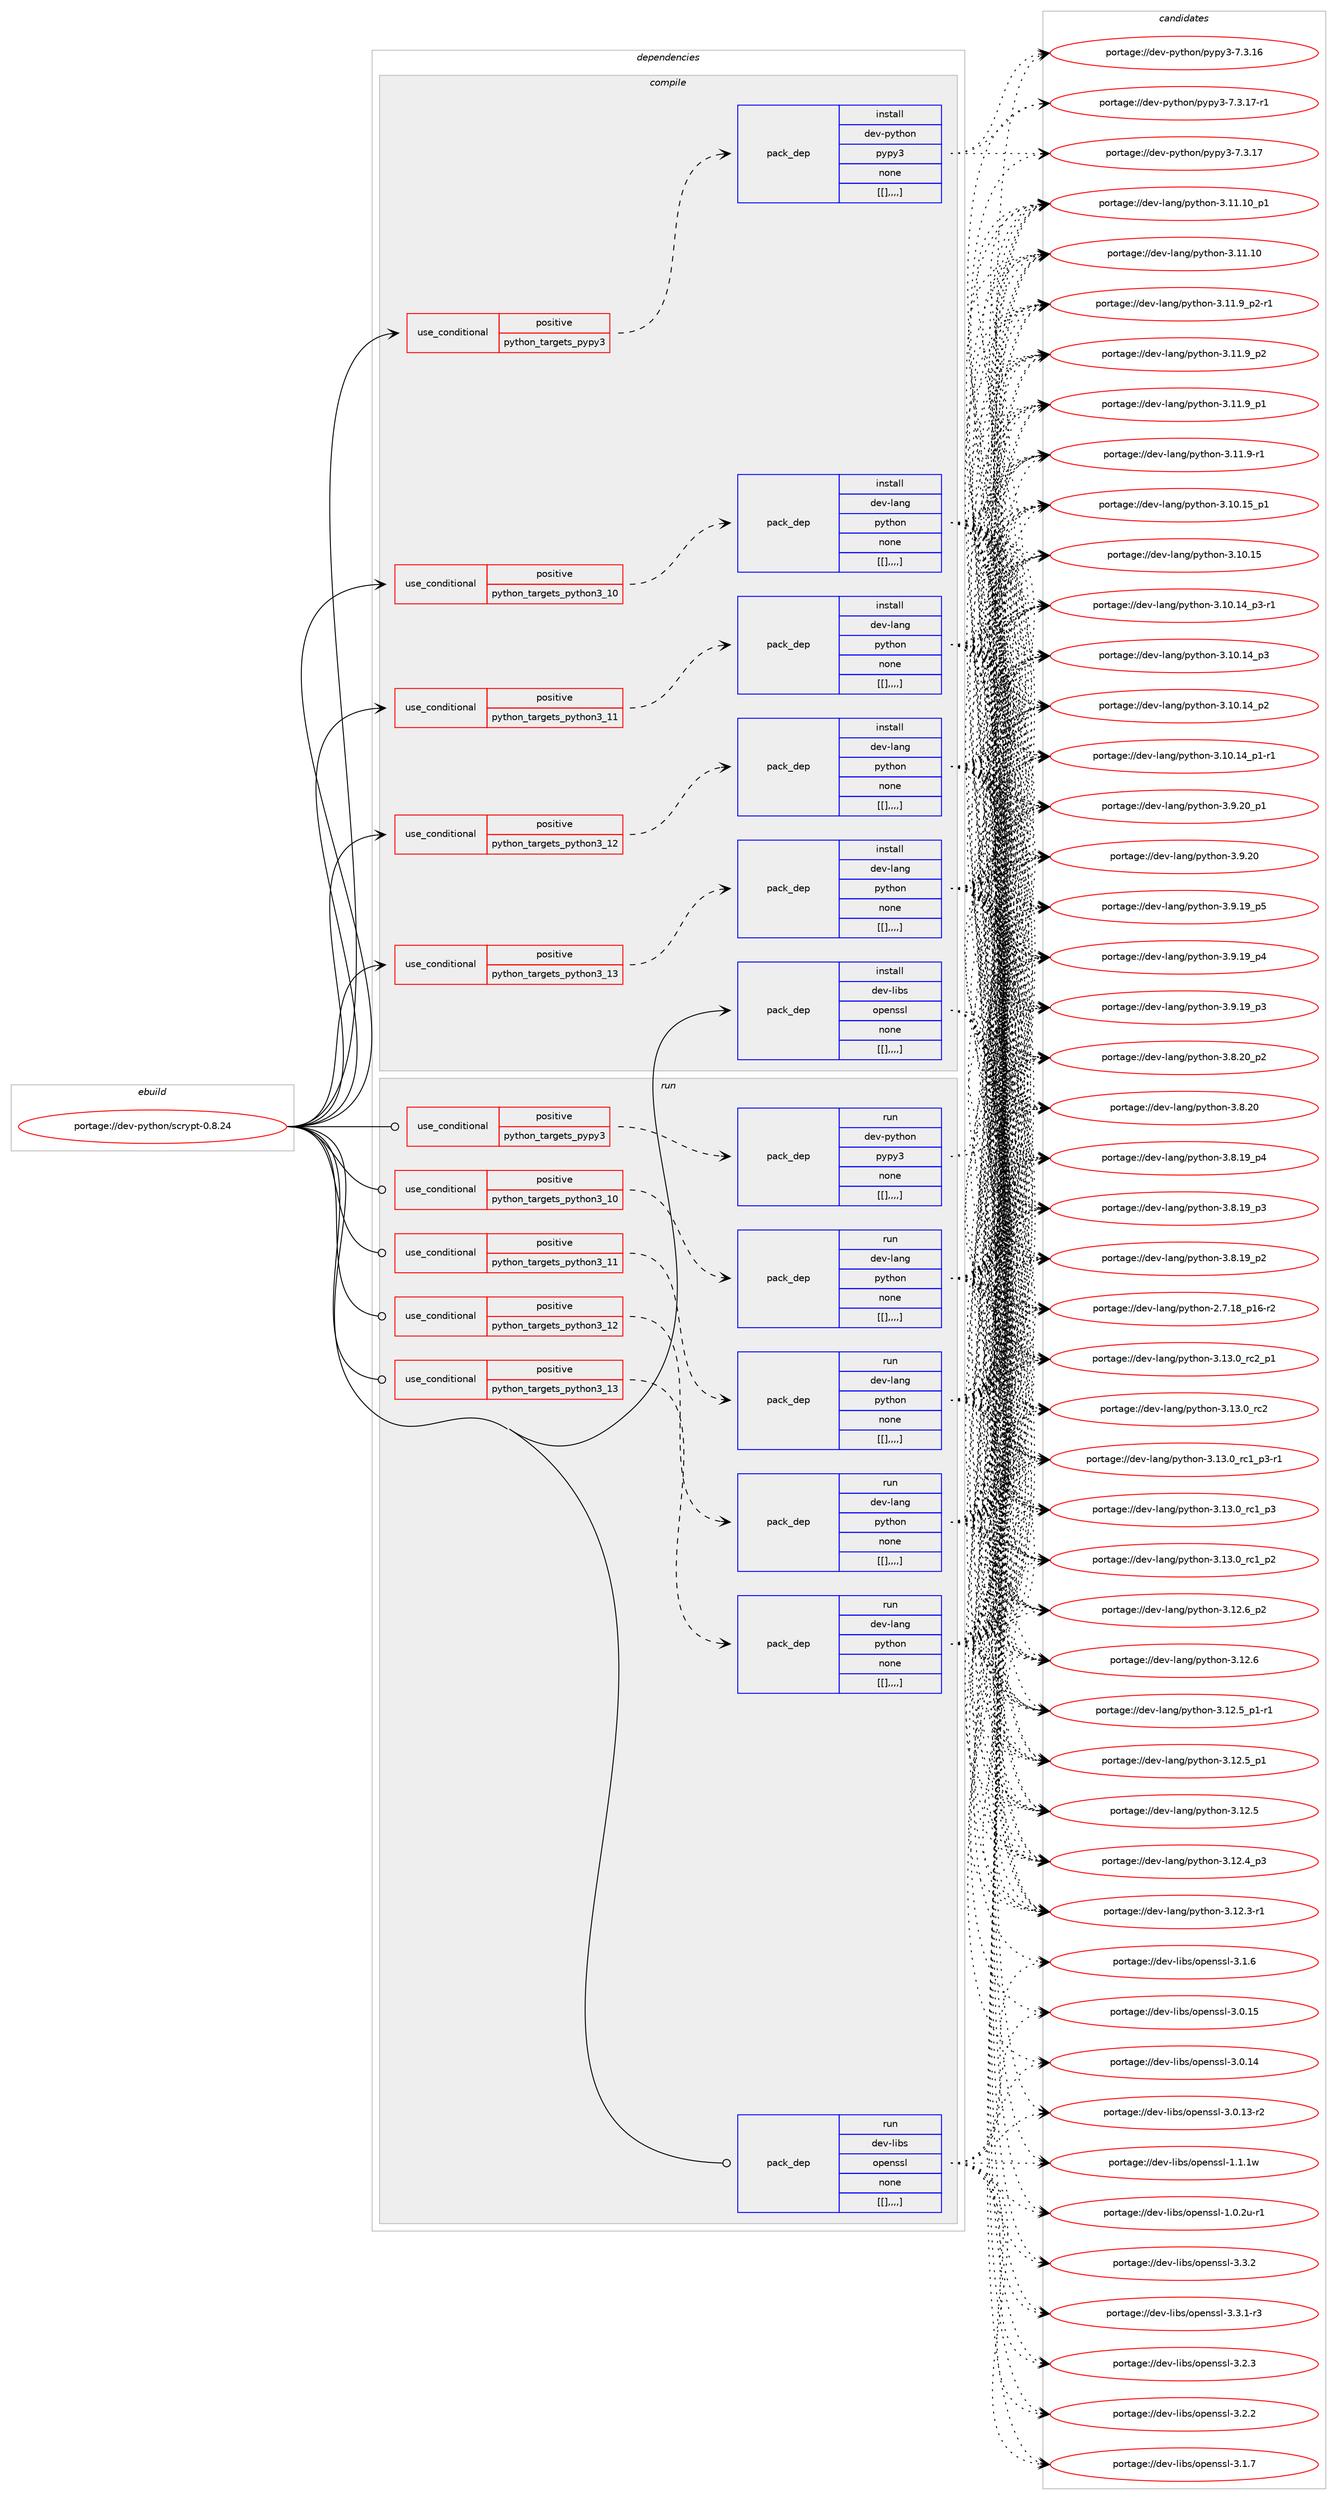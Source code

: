 digraph prolog {

# *************
# Graph options
# *************

newrank=true;
concentrate=true;
compound=true;
graph [rankdir=LR,fontname=Helvetica,fontsize=10,ranksep=1.5];#, ranksep=2.5, nodesep=0.2];
edge  [arrowhead=vee];
node  [fontname=Helvetica,fontsize=10];

# **********
# The ebuild
# **********

subgraph cluster_leftcol {
color=gray;
label=<<i>ebuild</i>>;
id [label="portage://dev-python/scrypt-0.8.24", color=red, width=4, href="../dev-python/scrypt-0.8.24.svg"];
}

# ****************
# The dependencies
# ****************

subgraph cluster_midcol {
color=gray;
label=<<i>dependencies</i>>;
subgraph cluster_compile {
fillcolor="#eeeeee";
style=filled;
label=<<i>compile</i>>;
subgraph cond41030 {
dependency165961 [label=<<TABLE BORDER="0" CELLBORDER="1" CELLSPACING="0" CELLPADDING="4"><TR><TD ROWSPAN="3" CELLPADDING="10">use_conditional</TD></TR><TR><TD>positive</TD></TR><TR><TD>python_targets_pypy3</TD></TR></TABLE>>, shape=none, color=red];
subgraph pack123673 {
dependency165962 [label=<<TABLE BORDER="0" CELLBORDER="1" CELLSPACING="0" CELLPADDING="4" WIDTH="220"><TR><TD ROWSPAN="6" CELLPADDING="30">pack_dep</TD></TR><TR><TD WIDTH="110">install</TD></TR><TR><TD>dev-python</TD></TR><TR><TD>pypy3</TD></TR><TR><TD>none</TD></TR><TR><TD>[[],,,,]</TD></TR></TABLE>>, shape=none, color=blue];
}
dependency165961:e -> dependency165962:w [weight=20,style="dashed",arrowhead="vee"];
}
id:e -> dependency165961:w [weight=20,style="solid",arrowhead="vee"];
subgraph cond41031 {
dependency165963 [label=<<TABLE BORDER="0" CELLBORDER="1" CELLSPACING="0" CELLPADDING="4"><TR><TD ROWSPAN="3" CELLPADDING="10">use_conditional</TD></TR><TR><TD>positive</TD></TR><TR><TD>python_targets_python3_10</TD></TR></TABLE>>, shape=none, color=red];
subgraph pack123674 {
dependency165964 [label=<<TABLE BORDER="0" CELLBORDER="1" CELLSPACING="0" CELLPADDING="4" WIDTH="220"><TR><TD ROWSPAN="6" CELLPADDING="30">pack_dep</TD></TR><TR><TD WIDTH="110">install</TD></TR><TR><TD>dev-lang</TD></TR><TR><TD>python</TD></TR><TR><TD>none</TD></TR><TR><TD>[[],,,,]</TD></TR></TABLE>>, shape=none, color=blue];
}
dependency165963:e -> dependency165964:w [weight=20,style="dashed",arrowhead="vee"];
}
id:e -> dependency165963:w [weight=20,style="solid",arrowhead="vee"];
subgraph cond41032 {
dependency165965 [label=<<TABLE BORDER="0" CELLBORDER="1" CELLSPACING="0" CELLPADDING="4"><TR><TD ROWSPAN="3" CELLPADDING="10">use_conditional</TD></TR><TR><TD>positive</TD></TR><TR><TD>python_targets_python3_11</TD></TR></TABLE>>, shape=none, color=red];
subgraph pack123675 {
dependency165966 [label=<<TABLE BORDER="0" CELLBORDER="1" CELLSPACING="0" CELLPADDING="4" WIDTH="220"><TR><TD ROWSPAN="6" CELLPADDING="30">pack_dep</TD></TR><TR><TD WIDTH="110">install</TD></TR><TR><TD>dev-lang</TD></TR><TR><TD>python</TD></TR><TR><TD>none</TD></TR><TR><TD>[[],,,,]</TD></TR></TABLE>>, shape=none, color=blue];
}
dependency165965:e -> dependency165966:w [weight=20,style="dashed",arrowhead="vee"];
}
id:e -> dependency165965:w [weight=20,style="solid",arrowhead="vee"];
subgraph cond41033 {
dependency165967 [label=<<TABLE BORDER="0" CELLBORDER="1" CELLSPACING="0" CELLPADDING="4"><TR><TD ROWSPAN="3" CELLPADDING="10">use_conditional</TD></TR><TR><TD>positive</TD></TR><TR><TD>python_targets_python3_12</TD></TR></TABLE>>, shape=none, color=red];
subgraph pack123676 {
dependency165968 [label=<<TABLE BORDER="0" CELLBORDER="1" CELLSPACING="0" CELLPADDING="4" WIDTH="220"><TR><TD ROWSPAN="6" CELLPADDING="30">pack_dep</TD></TR><TR><TD WIDTH="110">install</TD></TR><TR><TD>dev-lang</TD></TR><TR><TD>python</TD></TR><TR><TD>none</TD></TR><TR><TD>[[],,,,]</TD></TR></TABLE>>, shape=none, color=blue];
}
dependency165967:e -> dependency165968:w [weight=20,style="dashed",arrowhead="vee"];
}
id:e -> dependency165967:w [weight=20,style="solid",arrowhead="vee"];
subgraph cond41034 {
dependency165969 [label=<<TABLE BORDER="0" CELLBORDER="1" CELLSPACING="0" CELLPADDING="4"><TR><TD ROWSPAN="3" CELLPADDING="10">use_conditional</TD></TR><TR><TD>positive</TD></TR><TR><TD>python_targets_python3_13</TD></TR></TABLE>>, shape=none, color=red];
subgraph pack123677 {
dependency165970 [label=<<TABLE BORDER="0" CELLBORDER="1" CELLSPACING="0" CELLPADDING="4" WIDTH="220"><TR><TD ROWSPAN="6" CELLPADDING="30">pack_dep</TD></TR><TR><TD WIDTH="110">install</TD></TR><TR><TD>dev-lang</TD></TR><TR><TD>python</TD></TR><TR><TD>none</TD></TR><TR><TD>[[],,,,]</TD></TR></TABLE>>, shape=none, color=blue];
}
dependency165969:e -> dependency165970:w [weight=20,style="dashed",arrowhead="vee"];
}
id:e -> dependency165969:w [weight=20,style="solid",arrowhead="vee"];
subgraph pack123678 {
dependency165971 [label=<<TABLE BORDER="0" CELLBORDER="1" CELLSPACING="0" CELLPADDING="4" WIDTH="220"><TR><TD ROWSPAN="6" CELLPADDING="30">pack_dep</TD></TR><TR><TD WIDTH="110">install</TD></TR><TR><TD>dev-libs</TD></TR><TR><TD>openssl</TD></TR><TR><TD>none</TD></TR><TR><TD>[[],,,,]</TD></TR></TABLE>>, shape=none, color=blue];
}
id:e -> dependency165971:w [weight=20,style="solid",arrowhead="vee"];
}
subgraph cluster_compileandrun {
fillcolor="#eeeeee";
style=filled;
label=<<i>compile and run</i>>;
}
subgraph cluster_run {
fillcolor="#eeeeee";
style=filled;
label=<<i>run</i>>;
subgraph cond41035 {
dependency165972 [label=<<TABLE BORDER="0" CELLBORDER="1" CELLSPACING="0" CELLPADDING="4"><TR><TD ROWSPAN="3" CELLPADDING="10">use_conditional</TD></TR><TR><TD>positive</TD></TR><TR><TD>python_targets_pypy3</TD></TR></TABLE>>, shape=none, color=red];
subgraph pack123679 {
dependency165973 [label=<<TABLE BORDER="0" CELLBORDER="1" CELLSPACING="0" CELLPADDING="4" WIDTH="220"><TR><TD ROWSPAN="6" CELLPADDING="30">pack_dep</TD></TR><TR><TD WIDTH="110">run</TD></TR><TR><TD>dev-python</TD></TR><TR><TD>pypy3</TD></TR><TR><TD>none</TD></TR><TR><TD>[[],,,,]</TD></TR></TABLE>>, shape=none, color=blue];
}
dependency165972:e -> dependency165973:w [weight=20,style="dashed",arrowhead="vee"];
}
id:e -> dependency165972:w [weight=20,style="solid",arrowhead="odot"];
subgraph cond41036 {
dependency165974 [label=<<TABLE BORDER="0" CELLBORDER="1" CELLSPACING="0" CELLPADDING="4"><TR><TD ROWSPAN="3" CELLPADDING="10">use_conditional</TD></TR><TR><TD>positive</TD></TR><TR><TD>python_targets_python3_10</TD></TR></TABLE>>, shape=none, color=red];
subgraph pack123680 {
dependency165975 [label=<<TABLE BORDER="0" CELLBORDER="1" CELLSPACING="0" CELLPADDING="4" WIDTH="220"><TR><TD ROWSPAN="6" CELLPADDING="30">pack_dep</TD></TR><TR><TD WIDTH="110">run</TD></TR><TR><TD>dev-lang</TD></TR><TR><TD>python</TD></TR><TR><TD>none</TD></TR><TR><TD>[[],,,,]</TD></TR></TABLE>>, shape=none, color=blue];
}
dependency165974:e -> dependency165975:w [weight=20,style="dashed",arrowhead="vee"];
}
id:e -> dependency165974:w [weight=20,style="solid",arrowhead="odot"];
subgraph cond41037 {
dependency165976 [label=<<TABLE BORDER="0" CELLBORDER="1" CELLSPACING="0" CELLPADDING="4"><TR><TD ROWSPAN="3" CELLPADDING="10">use_conditional</TD></TR><TR><TD>positive</TD></TR><TR><TD>python_targets_python3_11</TD></TR></TABLE>>, shape=none, color=red];
subgraph pack123681 {
dependency165977 [label=<<TABLE BORDER="0" CELLBORDER="1" CELLSPACING="0" CELLPADDING="4" WIDTH="220"><TR><TD ROWSPAN="6" CELLPADDING="30">pack_dep</TD></TR><TR><TD WIDTH="110">run</TD></TR><TR><TD>dev-lang</TD></TR><TR><TD>python</TD></TR><TR><TD>none</TD></TR><TR><TD>[[],,,,]</TD></TR></TABLE>>, shape=none, color=blue];
}
dependency165976:e -> dependency165977:w [weight=20,style="dashed",arrowhead="vee"];
}
id:e -> dependency165976:w [weight=20,style="solid",arrowhead="odot"];
subgraph cond41038 {
dependency165978 [label=<<TABLE BORDER="0" CELLBORDER="1" CELLSPACING="0" CELLPADDING="4"><TR><TD ROWSPAN="3" CELLPADDING="10">use_conditional</TD></TR><TR><TD>positive</TD></TR><TR><TD>python_targets_python3_12</TD></TR></TABLE>>, shape=none, color=red];
subgraph pack123682 {
dependency165979 [label=<<TABLE BORDER="0" CELLBORDER="1" CELLSPACING="0" CELLPADDING="4" WIDTH="220"><TR><TD ROWSPAN="6" CELLPADDING="30">pack_dep</TD></TR><TR><TD WIDTH="110">run</TD></TR><TR><TD>dev-lang</TD></TR><TR><TD>python</TD></TR><TR><TD>none</TD></TR><TR><TD>[[],,,,]</TD></TR></TABLE>>, shape=none, color=blue];
}
dependency165978:e -> dependency165979:w [weight=20,style="dashed",arrowhead="vee"];
}
id:e -> dependency165978:w [weight=20,style="solid",arrowhead="odot"];
subgraph cond41039 {
dependency165980 [label=<<TABLE BORDER="0" CELLBORDER="1" CELLSPACING="0" CELLPADDING="4"><TR><TD ROWSPAN="3" CELLPADDING="10">use_conditional</TD></TR><TR><TD>positive</TD></TR><TR><TD>python_targets_python3_13</TD></TR></TABLE>>, shape=none, color=red];
subgraph pack123683 {
dependency165981 [label=<<TABLE BORDER="0" CELLBORDER="1" CELLSPACING="0" CELLPADDING="4" WIDTH="220"><TR><TD ROWSPAN="6" CELLPADDING="30">pack_dep</TD></TR><TR><TD WIDTH="110">run</TD></TR><TR><TD>dev-lang</TD></TR><TR><TD>python</TD></TR><TR><TD>none</TD></TR><TR><TD>[[],,,,]</TD></TR></TABLE>>, shape=none, color=blue];
}
dependency165980:e -> dependency165981:w [weight=20,style="dashed",arrowhead="vee"];
}
id:e -> dependency165980:w [weight=20,style="solid",arrowhead="odot"];
subgraph pack123684 {
dependency165982 [label=<<TABLE BORDER="0" CELLBORDER="1" CELLSPACING="0" CELLPADDING="4" WIDTH="220"><TR><TD ROWSPAN="6" CELLPADDING="30">pack_dep</TD></TR><TR><TD WIDTH="110">run</TD></TR><TR><TD>dev-libs</TD></TR><TR><TD>openssl</TD></TR><TR><TD>none</TD></TR><TR><TD>[[],,,,]</TD></TR></TABLE>>, shape=none, color=blue];
}
id:e -> dependency165982:w [weight=20,style="solid",arrowhead="odot"];
}
}

# **************
# The candidates
# **************

subgraph cluster_choices {
rank=same;
color=gray;
label=<<i>candidates</i>>;

subgraph choice123673 {
color=black;
nodesep=1;
choice100101118451121211161041111104711212111212151455546514649554511449 [label="portage://dev-python/pypy3-7.3.17-r1", color=red, width=4,href="../dev-python/pypy3-7.3.17-r1.svg"];
choice10010111845112121116104111110471121211121215145554651464955 [label="portage://dev-python/pypy3-7.3.17", color=red, width=4,href="../dev-python/pypy3-7.3.17.svg"];
choice10010111845112121116104111110471121211121215145554651464954 [label="portage://dev-python/pypy3-7.3.16", color=red, width=4,href="../dev-python/pypy3-7.3.16.svg"];
dependency165962:e -> choice100101118451121211161041111104711212111212151455546514649554511449:w [style=dotted,weight="100"];
dependency165962:e -> choice10010111845112121116104111110471121211121215145554651464955:w [style=dotted,weight="100"];
dependency165962:e -> choice10010111845112121116104111110471121211121215145554651464954:w [style=dotted,weight="100"];
}
subgraph choice123674 {
color=black;
nodesep=1;
choice100101118451089711010347112121116104111110455146495146489511499509511249 [label="portage://dev-lang/python-3.13.0_rc2_p1", color=red, width=4,href="../dev-lang/python-3.13.0_rc2_p1.svg"];
choice10010111845108971101034711212111610411111045514649514648951149950 [label="portage://dev-lang/python-3.13.0_rc2", color=red, width=4,href="../dev-lang/python-3.13.0_rc2.svg"];
choice1001011184510897110103471121211161041111104551464951464895114994995112514511449 [label="portage://dev-lang/python-3.13.0_rc1_p3-r1", color=red, width=4,href="../dev-lang/python-3.13.0_rc1_p3-r1.svg"];
choice100101118451089711010347112121116104111110455146495146489511499499511251 [label="portage://dev-lang/python-3.13.0_rc1_p3", color=red, width=4,href="../dev-lang/python-3.13.0_rc1_p3.svg"];
choice100101118451089711010347112121116104111110455146495146489511499499511250 [label="portage://dev-lang/python-3.13.0_rc1_p2", color=red, width=4,href="../dev-lang/python-3.13.0_rc1_p2.svg"];
choice100101118451089711010347112121116104111110455146495046549511250 [label="portage://dev-lang/python-3.12.6_p2", color=red, width=4,href="../dev-lang/python-3.12.6_p2.svg"];
choice10010111845108971101034711212111610411111045514649504654 [label="portage://dev-lang/python-3.12.6", color=red, width=4,href="../dev-lang/python-3.12.6.svg"];
choice1001011184510897110103471121211161041111104551464950465395112494511449 [label="portage://dev-lang/python-3.12.5_p1-r1", color=red, width=4,href="../dev-lang/python-3.12.5_p1-r1.svg"];
choice100101118451089711010347112121116104111110455146495046539511249 [label="portage://dev-lang/python-3.12.5_p1", color=red, width=4,href="../dev-lang/python-3.12.5_p1.svg"];
choice10010111845108971101034711212111610411111045514649504653 [label="portage://dev-lang/python-3.12.5", color=red, width=4,href="../dev-lang/python-3.12.5.svg"];
choice100101118451089711010347112121116104111110455146495046529511251 [label="portage://dev-lang/python-3.12.4_p3", color=red, width=4,href="../dev-lang/python-3.12.4_p3.svg"];
choice100101118451089711010347112121116104111110455146495046514511449 [label="portage://dev-lang/python-3.12.3-r1", color=red, width=4,href="../dev-lang/python-3.12.3-r1.svg"];
choice10010111845108971101034711212111610411111045514649494649489511249 [label="portage://dev-lang/python-3.11.10_p1", color=red, width=4,href="../dev-lang/python-3.11.10_p1.svg"];
choice1001011184510897110103471121211161041111104551464949464948 [label="portage://dev-lang/python-3.11.10", color=red, width=4,href="../dev-lang/python-3.11.10.svg"];
choice1001011184510897110103471121211161041111104551464949465795112504511449 [label="portage://dev-lang/python-3.11.9_p2-r1", color=red, width=4,href="../dev-lang/python-3.11.9_p2-r1.svg"];
choice100101118451089711010347112121116104111110455146494946579511250 [label="portage://dev-lang/python-3.11.9_p2", color=red, width=4,href="../dev-lang/python-3.11.9_p2.svg"];
choice100101118451089711010347112121116104111110455146494946579511249 [label="portage://dev-lang/python-3.11.9_p1", color=red, width=4,href="../dev-lang/python-3.11.9_p1.svg"];
choice100101118451089711010347112121116104111110455146494946574511449 [label="portage://dev-lang/python-3.11.9-r1", color=red, width=4,href="../dev-lang/python-3.11.9-r1.svg"];
choice10010111845108971101034711212111610411111045514649484649539511249 [label="portage://dev-lang/python-3.10.15_p1", color=red, width=4,href="../dev-lang/python-3.10.15_p1.svg"];
choice1001011184510897110103471121211161041111104551464948464953 [label="portage://dev-lang/python-3.10.15", color=red, width=4,href="../dev-lang/python-3.10.15.svg"];
choice100101118451089711010347112121116104111110455146494846495295112514511449 [label="portage://dev-lang/python-3.10.14_p3-r1", color=red, width=4,href="../dev-lang/python-3.10.14_p3-r1.svg"];
choice10010111845108971101034711212111610411111045514649484649529511251 [label="portage://dev-lang/python-3.10.14_p3", color=red, width=4,href="../dev-lang/python-3.10.14_p3.svg"];
choice10010111845108971101034711212111610411111045514649484649529511250 [label="portage://dev-lang/python-3.10.14_p2", color=red, width=4,href="../dev-lang/python-3.10.14_p2.svg"];
choice100101118451089711010347112121116104111110455146494846495295112494511449 [label="portage://dev-lang/python-3.10.14_p1-r1", color=red, width=4,href="../dev-lang/python-3.10.14_p1-r1.svg"];
choice100101118451089711010347112121116104111110455146574650489511249 [label="portage://dev-lang/python-3.9.20_p1", color=red, width=4,href="../dev-lang/python-3.9.20_p1.svg"];
choice10010111845108971101034711212111610411111045514657465048 [label="portage://dev-lang/python-3.9.20", color=red, width=4,href="../dev-lang/python-3.9.20.svg"];
choice100101118451089711010347112121116104111110455146574649579511253 [label="portage://dev-lang/python-3.9.19_p5", color=red, width=4,href="../dev-lang/python-3.9.19_p5.svg"];
choice100101118451089711010347112121116104111110455146574649579511252 [label="portage://dev-lang/python-3.9.19_p4", color=red, width=4,href="../dev-lang/python-3.9.19_p4.svg"];
choice100101118451089711010347112121116104111110455146574649579511251 [label="portage://dev-lang/python-3.9.19_p3", color=red, width=4,href="../dev-lang/python-3.9.19_p3.svg"];
choice100101118451089711010347112121116104111110455146564650489511250 [label="portage://dev-lang/python-3.8.20_p2", color=red, width=4,href="../dev-lang/python-3.8.20_p2.svg"];
choice10010111845108971101034711212111610411111045514656465048 [label="portage://dev-lang/python-3.8.20", color=red, width=4,href="../dev-lang/python-3.8.20.svg"];
choice100101118451089711010347112121116104111110455146564649579511252 [label="portage://dev-lang/python-3.8.19_p4", color=red, width=4,href="../dev-lang/python-3.8.19_p4.svg"];
choice100101118451089711010347112121116104111110455146564649579511251 [label="portage://dev-lang/python-3.8.19_p3", color=red, width=4,href="../dev-lang/python-3.8.19_p3.svg"];
choice100101118451089711010347112121116104111110455146564649579511250 [label="portage://dev-lang/python-3.8.19_p2", color=red, width=4,href="../dev-lang/python-3.8.19_p2.svg"];
choice100101118451089711010347112121116104111110455046554649569511249544511450 [label="portage://dev-lang/python-2.7.18_p16-r2", color=red, width=4,href="../dev-lang/python-2.7.18_p16-r2.svg"];
dependency165964:e -> choice100101118451089711010347112121116104111110455146495146489511499509511249:w [style=dotted,weight="100"];
dependency165964:e -> choice10010111845108971101034711212111610411111045514649514648951149950:w [style=dotted,weight="100"];
dependency165964:e -> choice1001011184510897110103471121211161041111104551464951464895114994995112514511449:w [style=dotted,weight="100"];
dependency165964:e -> choice100101118451089711010347112121116104111110455146495146489511499499511251:w [style=dotted,weight="100"];
dependency165964:e -> choice100101118451089711010347112121116104111110455146495146489511499499511250:w [style=dotted,weight="100"];
dependency165964:e -> choice100101118451089711010347112121116104111110455146495046549511250:w [style=dotted,weight="100"];
dependency165964:e -> choice10010111845108971101034711212111610411111045514649504654:w [style=dotted,weight="100"];
dependency165964:e -> choice1001011184510897110103471121211161041111104551464950465395112494511449:w [style=dotted,weight="100"];
dependency165964:e -> choice100101118451089711010347112121116104111110455146495046539511249:w [style=dotted,weight="100"];
dependency165964:e -> choice10010111845108971101034711212111610411111045514649504653:w [style=dotted,weight="100"];
dependency165964:e -> choice100101118451089711010347112121116104111110455146495046529511251:w [style=dotted,weight="100"];
dependency165964:e -> choice100101118451089711010347112121116104111110455146495046514511449:w [style=dotted,weight="100"];
dependency165964:e -> choice10010111845108971101034711212111610411111045514649494649489511249:w [style=dotted,weight="100"];
dependency165964:e -> choice1001011184510897110103471121211161041111104551464949464948:w [style=dotted,weight="100"];
dependency165964:e -> choice1001011184510897110103471121211161041111104551464949465795112504511449:w [style=dotted,weight="100"];
dependency165964:e -> choice100101118451089711010347112121116104111110455146494946579511250:w [style=dotted,weight="100"];
dependency165964:e -> choice100101118451089711010347112121116104111110455146494946579511249:w [style=dotted,weight="100"];
dependency165964:e -> choice100101118451089711010347112121116104111110455146494946574511449:w [style=dotted,weight="100"];
dependency165964:e -> choice10010111845108971101034711212111610411111045514649484649539511249:w [style=dotted,weight="100"];
dependency165964:e -> choice1001011184510897110103471121211161041111104551464948464953:w [style=dotted,weight="100"];
dependency165964:e -> choice100101118451089711010347112121116104111110455146494846495295112514511449:w [style=dotted,weight="100"];
dependency165964:e -> choice10010111845108971101034711212111610411111045514649484649529511251:w [style=dotted,weight="100"];
dependency165964:e -> choice10010111845108971101034711212111610411111045514649484649529511250:w [style=dotted,weight="100"];
dependency165964:e -> choice100101118451089711010347112121116104111110455146494846495295112494511449:w [style=dotted,weight="100"];
dependency165964:e -> choice100101118451089711010347112121116104111110455146574650489511249:w [style=dotted,weight="100"];
dependency165964:e -> choice10010111845108971101034711212111610411111045514657465048:w [style=dotted,weight="100"];
dependency165964:e -> choice100101118451089711010347112121116104111110455146574649579511253:w [style=dotted,weight="100"];
dependency165964:e -> choice100101118451089711010347112121116104111110455146574649579511252:w [style=dotted,weight="100"];
dependency165964:e -> choice100101118451089711010347112121116104111110455146574649579511251:w [style=dotted,weight="100"];
dependency165964:e -> choice100101118451089711010347112121116104111110455146564650489511250:w [style=dotted,weight="100"];
dependency165964:e -> choice10010111845108971101034711212111610411111045514656465048:w [style=dotted,weight="100"];
dependency165964:e -> choice100101118451089711010347112121116104111110455146564649579511252:w [style=dotted,weight="100"];
dependency165964:e -> choice100101118451089711010347112121116104111110455146564649579511251:w [style=dotted,weight="100"];
dependency165964:e -> choice100101118451089711010347112121116104111110455146564649579511250:w [style=dotted,weight="100"];
dependency165964:e -> choice100101118451089711010347112121116104111110455046554649569511249544511450:w [style=dotted,weight="100"];
}
subgraph choice123675 {
color=black;
nodesep=1;
choice100101118451089711010347112121116104111110455146495146489511499509511249 [label="portage://dev-lang/python-3.13.0_rc2_p1", color=red, width=4,href="../dev-lang/python-3.13.0_rc2_p1.svg"];
choice10010111845108971101034711212111610411111045514649514648951149950 [label="portage://dev-lang/python-3.13.0_rc2", color=red, width=4,href="../dev-lang/python-3.13.0_rc2.svg"];
choice1001011184510897110103471121211161041111104551464951464895114994995112514511449 [label="portage://dev-lang/python-3.13.0_rc1_p3-r1", color=red, width=4,href="../dev-lang/python-3.13.0_rc1_p3-r1.svg"];
choice100101118451089711010347112121116104111110455146495146489511499499511251 [label="portage://dev-lang/python-3.13.0_rc1_p3", color=red, width=4,href="../dev-lang/python-3.13.0_rc1_p3.svg"];
choice100101118451089711010347112121116104111110455146495146489511499499511250 [label="portage://dev-lang/python-3.13.0_rc1_p2", color=red, width=4,href="../dev-lang/python-3.13.0_rc1_p2.svg"];
choice100101118451089711010347112121116104111110455146495046549511250 [label="portage://dev-lang/python-3.12.6_p2", color=red, width=4,href="../dev-lang/python-3.12.6_p2.svg"];
choice10010111845108971101034711212111610411111045514649504654 [label="portage://dev-lang/python-3.12.6", color=red, width=4,href="../dev-lang/python-3.12.6.svg"];
choice1001011184510897110103471121211161041111104551464950465395112494511449 [label="portage://dev-lang/python-3.12.5_p1-r1", color=red, width=4,href="../dev-lang/python-3.12.5_p1-r1.svg"];
choice100101118451089711010347112121116104111110455146495046539511249 [label="portage://dev-lang/python-3.12.5_p1", color=red, width=4,href="../dev-lang/python-3.12.5_p1.svg"];
choice10010111845108971101034711212111610411111045514649504653 [label="portage://dev-lang/python-3.12.5", color=red, width=4,href="../dev-lang/python-3.12.5.svg"];
choice100101118451089711010347112121116104111110455146495046529511251 [label="portage://dev-lang/python-3.12.4_p3", color=red, width=4,href="../dev-lang/python-3.12.4_p3.svg"];
choice100101118451089711010347112121116104111110455146495046514511449 [label="portage://dev-lang/python-3.12.3-r1", color=red, width=4,href="../dev-lang/python-3.12.3-r1.svg"];
choice10010111845108971101034711212111610411111045514649494649489511249 [label="portage://dev-lang/python-3.11.10_p1", color=red, width=4,href="../dev-lang/python-3.11.10_p1.svg"];
choice1001011184510897110103471121211161041111104551464949464948 [label="portage://dev-lang/python-3.11.10", color=red, width=4,href="../dev-lang/python-3.11.10.svg"];
choice1001011184510897110103471121211161041111104551464949465795112504511449 [label="portage://dev-lang/python-3.11.9_p2-r1", color=red, width=4,href="../dev-lang/python-3.11.9_p2-r1.svg"];
choice100101118451089711010347112121116104111110455146494946579511250 [label="portage://dev-lang/python-3.11.9_p2", color=red, width=4,href="../dev-lang/python-3.11.9_p2.svg"];
choice100101118451089711010347112121116104111110455146494946579511249 [label="portage://dev-lang/python-3.11.9_p1", color=red, width=4,href="../dev-lang/python-3.11.9_p1.svg"];
choice100101118451089711010347112121116104111110455146494946574511449 [label="portage://dev-lang/python-3.11.9-r1", color=red, width=4,href="../dev-lang/python-3.11.9-r1.svg"];
choice10010111845108971101034711212111610411111045514649484649539511249 [label="portage://dev-lang/python-3.10.15_p1", color=red, width=4,href="../dev-lang/python-3.10.15_p1.svg"];
choice1001011184510897110103471121211161041111104551464948464953 [label="portage://dev-lang/python-3.10.15", color=red, width=4,href="../dev-lang/python-3.10.15.svg"];
choice100101118451089711010347112121116104111110455146494846495295112514511449 [label="portage://dev-lang/python-3.10.14_p3-r1", color=red, width=4,href="../dev-lang/python-3.10.14_p3-r1.svg"];
choice10010111845108971101034711212111610411111045514649484649529511251 [label="portage://dev-lang/python-3.10.14_p3", color=red, width=4,href="../dev-lang/python-3.10.14_p3.svg"];
choice10010111845108971101034711212111610411111045514649484649529511250 [label="portage://dev-lang/python-3.10.14_p2", color=red, width=4,href="../dev-lang/python-3.10.14_p2.svg"];
choice100101118451089711010347112121116104111110455146494846495295112494511449 [label="portage://dev-lang/python-3.10.14_p1-r1", color=red, width=4,href="../dev-lang/python-3.10.14_p1-r1.svg"];
choice100101118451089711010347112121116104111110455146574650489511249 [label="portage://dev-lang/python-3.9.20_p1", color=red, width=4,href="../dev-lang/python-3.9.20_p1.svg"];
choice10010111845108971101034711212111610411111045514657465048 [label="portage://dev-lang/python-3.9.20", color=red, width=4,href="../dev-lang/python-3.9.20.svg"];
choice100101118451089711010347112121116104111110455146574649579511253 [label="portage://dev-lang/python-3.9.19_p5", color=red, width=4,href="../dev-lang/python-3.9.19_p5.svg"];
choice100101118451089711010347112121116104111110455146574649579511252 [label="portage://dev-lang/python-3.9.19_p4", color=red, width=4,href="../dev-lang/python-3.9.19_p4.svg"];
choice100101118451089711010347112121116104111110455146574649579511251 [label="portage://dev-lang/python-3.9.19_p3", color=red, width=4,href="../dev-lang/python-3.9.19_p3.svg"];
choice100101118451089711010347112121116104111110455146564650489511250 [label="portage://dev-lang/python-3.8.20_p2", color=red, width=4,href="../dev-lang/python-3.8.20_p2.svg"];
choice10010111845108971101034711212111610411111045514656465048 [label="portage://dev-lang/python-3.8.20", color=red, width=4,href="../dev-lang/python-3.8.20.svg"];
choice100101118451089711010347112121116104111110455146564649579511252 [label="portage://dev-lang/python-3.8.19_p4", color=red, width=4,href="../dev-lang/python-3.8.19_p4.svg"];
choice100101118451089711010347112121116104111110455146564649579511251 [label="portage://dev-lang/python-3.8.19_p3", color=red, width=4,href="../dev-lang/python-3.8.19_p3.svg"];
choice100101118451089711010347112121116104111110455146564649579511250 [label="portage://dev-lang/python-3.8.19_p2", color=red, width=4,href="../dev-lang/python-3.8.19_p2.svg"];
choice100101118451089711010347112121116104111110455046554649569511249544511450 [label="portage://dev-lang/python-2.7.18_p16-r2", color=red, width=4,href="../dev-lang/python-2.7.18_p16-r2.svg"];
dependency165966:e -> choice100101118451089711010347112121116104111110455146495146489511499509511249:w [style=dotted,weight="100"];
dependency165966:e -> choice10010111845108971101034711212111610411111045514649514648951149950:w [style=dotted,weight="100"];
dependency165966:e -> choice1001011184510897110103471121211161041111104551464951464895114994995112514511449:w [style=dotted,weight="100"];
dependency165966:e -> choice100101118451089711010347112121116104111110455146495146489511499499511251:w [style=dotted,weight="100"];
dependency165966:e -> choice100101118451089711010347112121116104111110455146495146489511499499511250:w [style=dotted,weight="100"];
dependency165966:e -> choice100101118451089711010347112121116104111110455146495046549511250:w [style=dotted,weight="100"];
dependency165966:e -> choice10010111845108971101034711212111610411111045514649504654:w [style=dotted,weight="100"];
dependency165966:e -> choice1001011184510897110103471121211161041111104551464950465395112494511449:w [style=dotted,weight="100"];
dependency165966:e -> choice100101118451089711010347112121116104111110455146495046539511249:w [style=dotted,weight="100"];
dependency165966:e -> choice10010111845108971101034711212111610411111045514649504653:w [style=dotted,weight="100"];
dependency165966:e -> choice100101118451089711010347112121116104111110455146495046529511251:w [style=dotted,weight="100"];
dependency165966:e -> choice100101118451089711010347112121116104111110455146495046514511449:w [style=dotted,weight="100"];
dependency165966:e -> choice10010111845108971101034711212111610411111045514649494649489511249:w [style=dotted,weight="100"];
dependency165966:e -> choice1001011184510897110103471121211161041111104551464949464948:w [style=dotted,weight="100"];
dependency165966:e -> choice1001011184510897110103471121211161041111104551464949465795112504511449:w [style=dotted,weight="100"];
dependency165966:e -> choice100101118451089711010347112121116104111110455146494946579511250:w [style=dotted,weight="100"];
dependency165966:e -> choice100101118451089711010347112121116104111110455146494946579511249:w [style=dotted,weight="100"];
dependency165966:e -> choice100101118451089711010347112121116104111110455146494946574511449:w [style=dotted,weight="100"];
dependency165966:e -> choice10010111845108971101034711212111610411111045514649484649539511249:w [style=dotted,weight="100"];
dependency165966:e -> choice1001011184510897110103471121211161041111104551464948464953:w [style=dotted,weight="100"];
dependency165966:e -> choice100101118451089711010347112121116104111110455146494846495295112514511449:w [style=dotted,weight="100"];
dependency165966:e -> choice10010111845108971101034711212111610411111045514649484649529511251:w [style=dotted,weight="100"];
dependency165966:e -> choice10010111845108971101034711212111610411111045514649484649529511250:w [style=dotted,weight="100"];
dependency165966:e -> choice100101118451089711010347112121116104111110455146494846495295112494511449:w [style=dotted,weight="100"];
dependency165966:e -> choice100101118451089711010347112121116104111110455146574650489511249:w [style=dotted,weight="100"];
dependency165966:e -> choice10010111845108971101034711212111610411111045514657465048:w [style=dotted,weight="100"];
dependency165966:e -> choice100101118451089711010347112121116104111110455146574649579511253:w [style=dotted,weight="100"];
dependency165966:e -> choice100101118451089711010347112121116104111110455146574649579511252:w [style=dotted,weight="100"];
dependency165966:e -> choice100101118451089711010347112121116104111110455146574649579511251:w [style=dotted,weight="100"];
dependency165966:e -> choice100101118451089711010347112121116104111110455146564650489511250:w [style=dotted,weight="100"];
dependency165966:e -> choice10010111845108971101034711212111610411111045514656465048:w [style=dotted,weight="100"];
dependency165966:e -> choice100101118451089711010347112121116104111110455146564649579511252:w [style=dotted,weight="100"];
dependency165966:e -> choice100101118451089711010347112121116104111110455146564649579511251:w [style=dotted,weight="100"];
dependency165966:e -> choice100101118451089711010347112121116104111110455146564649579511250:w [style=dotted,weight="100"];
dependency165966:e -> choice100101118451089711010347112121116104111110455046554649569511249544511450:w [style=dotted,weight="100"];
}
subgraph choice123676 {
color=black;
nodesep=1;
choice100101118451089711010347112121116104111110455146495146489511499509511249 [label="portage://dev-lang/python-3.13.0_rc2_p1", color=red, width=4,href="../dev-lang/python-3.13.0_rc2_p1.svg"];
choice10010111845108971101034711212111610411111045514649514648951149950 [label="portage://dev-lang/python-3.13.0_rc2", color=red, width=4,href="../dev-lang/python-3.13.0_rc2.svg"];
choice1001011184510897110103471121211161041111104551464951464895114994995112514511449 [label="portage://dev-lang/python-3.13.0_rc1_p3-r1", color=red, width=4,href="../dev-lang/python-3.13.0_rc1_p3-r1.svg"];
choice100101118451089711010347112121116104111110455146495146489511499499511251 [label="portage://dev-lang/python-3.13.0_rc1_p3", color=red, width=4,href="../dev-lang/python-3.13.0_rc1_p3.svg"];
choice100101118451089711010347112121116104111110455146495146489511499499511250 [label="portage://dev-lang/python-3.13.0_rc1_p2", color=red, width=4,href="../dev-lang/python-3.13.0_rc1_p2.svg"];
choice100101118451089711010347112121116104111110455146495046549511250 [label="portage://dev-lang/python-3.12.6_p2", color=red, width=4,href="../dev-lang/python-3.12.6_p2.svg"];
choice10010111845108971101034711212111610411111045514649504654 [label="portage://dev-lang/python-3.12.6", color=red, width=4,href="../dev-lang/python-3.12.6.svg"];
choice1001011184510897110103471121211161041111104551464950465395112494511449 [label="portage://dev-lang/python-3.12.5_p1-r1", color=red, width=4,href="../dev-lang/python-3.12.5_p1-r1.svg"];
choice100101118451089711010347112121116104111110455146495046539511249 [label="portage://dev-lang/python-3.12.5_p1", color=red, width=4,href="../dev-lang/python-3.12.5_p1.svg"];
choice10010111845108971101034711212111610411111045514649504653 [label="portage://dev-lang/python-3.12.5", color=red, width=4,href="../dev-lang/python-3.12.5.svg"];
choice100101118451089711010347112121116104111110455146495046529511251 [label="portage://dev-lang/python-3.12.4_p3", color=red, width=4,href="../dev-lang/python-3.12.4_p3.svg"];
choice100101118451089711010347112121116104111110455146495046514511449 [label="portage://dev-lang/python-3.12.3-r1", color=red, width=4,href="../dev-lang/python-3.12.3-r1.svg"];
choice10010111845108971101034711212111610411111045514649494649489511249 [label="portage://dev-lang/python-3.11.10_p1", color=red, width=4,href="../dev-lang/python-3.11.10_p1.svg"];
choice1001011184510897110103471121211161041111104551464949464948 [label="portage://dev-lang/python-3.11.10", color=red, width=4,href="../dev-lang/python-3.11.10.svg"];
choice1001011184510897110103471121211161041111104551464949465795112504511449 [label="portage://dev-lang/python-3.11.9_p2-r1", color=red, width=4,href="../dev-lang/python-3.11.9_p2-r1.svg"];
choice100101118451089711010347112121116104111110455146494946579511250 [label="portage://dev-lang/python-3.11.9_p2", color=red, width=4,href="../dev-lang/python-3.11.9_p2.svg"];
choice100101118451089711010347112121116104111110455146494946579511249 [label="portage://dev-lang/python-3.11.9_p1", color=red, width=4,href="../dev-lang/python-3.11.9_p1.svg"];
choice100101118451089711010347112121116104111110455146494946574511449 [label="portage://dev-lang/python-3.11.9-r1", color=red, width=4,href="../dev-lang/python-3.11.9-r1.svg"];
choice10010111845108971101034711212111610411111045514649484649539511249 [label="portage://dev-lang/python-3.10.15_p1", color=red, width=4,href="../dev-lang/python-3.10.15_p1.svg"];
choice1001011184510897110103471121211161041111104551464948464953 [label="portage://dev-lang/python-3.10.15", color=red, width=4,href="../dev-lang/python-3.10.15.svg"];
choice100101118451089711010347112121116104111110455146494846495295112514511449 [label="portage://dev-lang/python-3.10.14_p3-r1", color=red, width=4,href="../dev-lang/python-3.10.14_p3-r1.svg"];
choice10010111845108971101034711212111610411111045514649484649529511251 [label="portage://dev-lang/python-3.10.14_p3", color=red, width=4,href="../dev-lang/python-3.10.14_p3.svg"];
choice10010111845108971101034711212111610411111045514649484649529511250 [label="portage://dev-lang/python-3.10.14_p2", color=red, width=4,href="../dev-lang/python-3.10.14_p2.svg"];
choice100101118451089711010347112121116104111110455146494846495295112494511449 [label="portage://dev-lang/python-3.10.14_p1-r1", color=red, width=4,href="../dev-lang/python-3.10.14_p1-r1.svg"];
choice100101118451089711010347112121116104111110455146574650489511249 [label="portage://dev-lang/python-3.9.20_p1", color=red, width=4,href="../dev-lang/python-3.9.20_p1.svg"];
choice10010111845108971101034711212111610411111045514657465048 [label="portage://dev-lang/python-3.9.20", color=red, width=4,href="../dev-lang/python-3.9.20.svg"];
choice100101118451089711010347112121116104111110455146574649579511253 [label="portage://dev-lang/python-3.9.19_p5", color=red, width=4,href="../dev-lang/python-3.9.19_p5.svg"];
choice100101118451089711010347112121116104111110455146574649579511252 [label="portage://dev-lang/python-3.9.19_p4", color=red, width=4,href="../dev-lang/python-3.9.19_p4.svg"];
choice100101118451089711010347112121116104111110455146574649579511251 [label="portage://dev-lang/python-3.9.19_p3", color=red, width=4,href="../dev-lang/python-3.9.19_p3.svg"];
choice100101118451089711010347112121116104111110455146564650489511250 [label="portage://dev-lang/python-3.8.20_p2", color=red, width=4,href="../dev-lang/python-3.8.20_p2.svg"];
choice10010111845108971101034711212111610411111045514656465048 [label="portage://dev-lang/python-3.8.20", color=red, width=4,href="../dev-lang/python-3.8.20.svg"];
choice100101118451089711010347112121116104111110455146564649579511252 [label="portage://dev-lang/python-3.8.19_p4", color=red, width=4,href="../dev-lang/python-3.8.19_p4.svg"];
choice100101118451089711010347112121116104111110455146564649579511251 [label="portage://dev-lang/python-3.8.19_p3", color=red, width=4,href="../dev-lang/python-3.8.19_p3.svg"];
choice100101118451089711010347112121116104111110455146564649579511250 [label="portage://dev-lang/python-3.8.19_p2", color=red, width=4,href="../dev-lang/python-3.8.19_p2.svg"];
choice100101118451089711010347112121116104111110455046554649569511249544511450 [label="portage://dev-lang/python-2.7.18_p16-r2", color=red, width=4,href="../dev-lang/python-2.7.18_p16-r2.svg"];
dependency165968:e -> choice100101118451089711010347112121116104111110455146495146489511499509511249:w [style=dotted,weight="100"];
dependency165968:e -> choice10010111845108971101034711212111610411111045514649514648951149950:w [style=dotted,weight="100"];
dependency165968:e -> choice1001011184510897110103471121211161041111104551464951464895114994995112514511449:w [style=dotted,weight="100"];
dependency165968:e -> choice100101118451089711010347112121116104111110455146495146489511499499511251:w [style=dotted,weight="100"];
dependency165968:e -> choice100101118451089711010347112121116104111110455146495146489511499499511250:w [style=dotted,weight="100"];
dependency165968:e -> choice100101118451089711010347112121116104111110455146495046549511250:w [style=dotted,weight="100"];
dependency165968:e -> choice10010111845108971101034711212111610411111045514649504654:w [style=dotted,weight="100"];
dependency165968:e -> choice1001011184510897110103471121211161041111104551464950465395112494511449:w [style=dotted,weight="100"];
dependency165968:e -> choice100101118451089711010347112121116104111110455146495046539511249:w [style=dotted,weight="100"];
dependency165968:e -> choice10010111845108971101034711212111610411111045514649504653:w [style=dotted,weight="100"];
dependency165968:e -> choice100101118451089711010347112121116104111110455146495046529511251:w [style=dotted,weight="100"];
dependency165968:e -> choice100101118451089711010347112121116104111110455146495046514511449:w [style=dotted,weight="100"];
dependency165968:e -> choice10010111845108971101034711212111610411111045514649494649489511249:w [style=dotted,weight="100"];
dependency165968:e -> choice1001011184510897110103471121211161041111104551464949464948:w [style=dotted,weight="100"];
dependency165968:e -> choice1001011184510897110103471121211161041111104551464949465795112504511449:w [style=dotted,weight="100"];
dependency165968:e -> choice100101118451089711010347112121116104111110455146494946579511250:w [style=dotted,weight="100"];
dependency165968:e -> choice100101118451089711010347112121116104111110455146494946579511249:w [style=dotted,weight="100"];
dependency165968:e -> choice100101118451089711010347112121116104111110455146494946574511449:w [style=dotted,weight="100"];
dependency165968:e -> choice10010111845108971101034711212111610411111045514649484649539511249:w [style=dotted,weight="100"];
dependency165968:e -> choice1001011184510897110103471121211161041111104551464948464953:w [style=dotted,weight="100"];
dependency165968:e -> choice100101118451089711010347112121116104111110455146494846495295112514511449:w [style=dotted,weight="100"];
dependency165968:e -> choice10010111845108971101034711212111610411111045514649484649529511251:w [style=dotted,weight="100"];
dependency165968:e -> choice10010111845108971101034711212111610411111045514649484649529511250:w [style=dotted,weight="100"];
dependency165968:e -> choice100101118451089711010347112121116104111110455146494846495295112494511449:w [style=dotted,weight="100"];
dependency165968:e -> choice100101118451089711010347112121116104111110455146574650489511249:w [style=dotted,weight="100"];
dependency165968:e -> choice10010111845108971101034711212111610411111045514657465048:w [style=dotted,weight="100"];
dependency165968:e -> choice100101118451089711010347112121116104111110455146574649579511253:w [style=dotted,weight="100"];
dependency165968:e -> choice100101118451089711010347112121116104111110455146574649579511252:w [style=dotted,weight="100"];
dependency165968:e -> choice100101118451089711010347112121116104111110455146574649579511251:w [style=dotted,weight="100"];
dependency165968:e -> choice100101118451089711010347112121116104111110455146564650489511250:w [style=dotted,weight="100"];
dependency165968:e -> choice10010111845108971101034711212111610411111045514656465048:w [style=dotted,weight="100"];
dependency165968:e -> choice100101118451089711010347112121116104111110455146564649579511252:w [style=dotted,weight="100"];
dependency165968:e -> choice100101118451089711010347112121116104111110455146564649579511251:w [style=dotted,weight="100"];
dependency165968:e -> choice100101118451089711010347112121116104111110455146564649579511250:w [style=dotted,weight="100"];
dependency165968:e -> choice100101118451089711010347112121116104111110455046554649569511249544511450:w [style=dotted,weight="100"];
}
subgraph choice123677 {
color=black;
nodesep=1;
choice100101118451089711010347112121116104111110455146495146489511499509511249 [label="portage://dev-lang/python-3.13.0_rc2_p1", color=red, width=4,href="../dev-lang/python-3.13.0_rc2_p1.svg"];
choice10010111845108971101034711212111610411111045514649514648951149950 [label="portage://dev-lang/python-3.13.0_rc2", color=red, width=4,href="../dev-lang/python-3.13.0_rc2.svg"];
choice1001011184510897110103471121211161041111104551464951464895114994995112514511449 [label="portage://dev-lang/python-3.13.0_rc1_p3-r1", color=red, width=4,href="../dev-lang/python-3.13.0_rc1_p3-r1.svg"];
choice100101118451089711010347112121116104111110455146495146489511499499511251 [label="portage://dev-lang/python-3.13.0_rc1_p3", color=red, width=4,href="../dev-lang/python-3.13.0_rc1_p3.svg"];
choice100101118451089711010347112121116104111110455146495146489511499499511250 [label="portage://dev-lang/python-3.13.0_rc1_p2", color=red, width=4,href="../dev-lang/python-3.13.0_rc1_p2.svg"];
choice100101118451089711010347112121116104111110455146495046549511250 [label="portage://dev-lang/python-3.12.6_p2", color=red, width=4,href="../dev-lang/python-3.12.6_p2.svg"];
choice10010111845108971101034711212111610411111045514649504654 [label="portage://dev-lang/python-3.12.6", color=red, width=4,href="../dev-lang/python-3.12.6.svg"];
choice1001011184510897110103471121211161041111104551464950465395112494511449 [label="portage://dev-lang/python-3.12.5_p1-r1", color=red, width=4,href="../dev-lang/python-3.12.5_p1-r1.svg"];
choice100101118451089711010347112121116104111110455146495046539511249 [label="portage://dev-lang/python-3.12.5_p1", color=red, width=4,href="../dev-lang/python-3.12.5_p1.svg"];
choice10010111845108971101034711212111610411111045514649504653 [label="portage://dev-lang/python-3.12.5", color=red, width=4,href="../dev-lang/python-3.12.5.svg"];
choice100101118451089711010347112121116104111110455146495046529511251 [label="portage://dev-lang/python-3.12.4_p3", color=red, width=4,href="../dev-lang/python-3.12.4_p3.svg"];
choice100101118451089711010347112121116104111110455146495046514511449 [label="portage://dev-lang/python-3.12.3-r1", color=red, width=4,href="../dev-lang/python-3.12.3-r1.svg"];
choice10010111845108971101034711212111610411111045514649494649489511249 [label="portage://dev-lang/python-3.11.10_p1", color=red, width=4,href="../dev-lang/python-3.11.10_p1.svg"];
choice1001011184510897110103471121211161041111104551464949464948 [label="portage://dev-lang/python-3.11.10", color=red, width=4,href="../dev-lang/python-3.11.10.svg"];
choice1001011184510897110103471121211161041111104551464949465795112504511449 [label="portage://dev-lang/python-3.11.9_p2-r1", color=red, width=4,href="../dev-lang/python-3.11.9_p2-r1.svg"];
choice100101118451089711010347112121116104111110455146494946579511250 [label="portage://dev-lang/python-3.11.9_p2", color=red, width=4,href="../dev-lang/python-3.11.9_p2.svg"];
choice100101118451089711010347112121116104111110455146494946579511249 [label="portage://dev-lang/python-3.11.9_p1", color=red, width=4,href="../dev-lang/python-3.11.9_p1.svg"];
choice100101118451089711010347112121116104111110455146494946574511449 [label="portage://dev-lang/python-3.11.9-r1", color=red, width=4,href="../dev-lang/python-3.11.9-r1.svg"];
choice10010111845108971101034711212111610411111045514649484649539511249 [label="portage://dev-lang/python-3.10.15_p1", color=red, width=4,href="../dev-lang/python-3.10.15_p1.svg"];
choice1001011184510897110103471121211161041111104551464948464953 [label="portage://dev-lang/python-3.10.15", color=red, width=4,href="../dev-lang/python-3.10.15.svg"];
choice100101118451089711010347112121116104111110455146494846495295112514511449 [label="portage://dev-lang/python-3.10.14_p3-r1", color=red, width=4,href="../dev-lang/python-3.10.14_p3-r1.svg"];
choice10010111845108971101034711212111610411111045514649484649529511251 [label="portage://dev-lang/python-3.10.14_p3", color=red, width=4,href="../dev-lang/python-3.10.14_p3.svg"];
choice10010111845108971101034711212111610411111045514649484649529511250 [label="portage://dev-lang/python-3.10.14_p2", color=red, width=4,href="../dev-lang/python-3.10.14_p2.svg"];
choice100101118451089711010347112121116104111110455146494846495295112494511449 [label="portage://dev-lang/python-3.10.14_p1-r1", color=red, width=4,href="../dev-lang/python-3.10.14_p1-r1.svg"];
choice100101118451089711010347112121116104111110455146574650489511249 [label="portage://dev-lang/python-3.9.20_p1", color=red, width=4,href="../dev-lang/python-3.9.20_p1.svg"];
choice10010111845108971101034711212111610411111045514657465048 [label="portage://dev-lang/python-3.9.20", color=red, width=4,href="../dev-lang/python-3.9.20.svg"];
choice100101118451089711010347112121116104111110455146574649579511253 [label="portage://dev-lang/python-3.9.19_p5", color=red, width=4,href="../dev-lang/python-3.9.19_p5.svg"];
choice100101118451089711010347112121116104111110455146574649579511252 [label="portage://dev-lang/python-3.9.19_p4", color=red, width=4,href="../dev-lang/python-3.9.19_p4.svg"];
choice100101118451089711010347112121116104111110455146574649579511251 [label="portage://dev-lang/python-3.9.19_p3", color=red, width=4,href="../dev-lang/python-3.9.19_p3.svg"];
choice100101118451089711010347112121116104111110455146564650489511250 [label="portage://dev-lang/python-3.8.20_p2", color=red, width=4,href="../dev-lang/python-3.8.20_p2.svg"];
choice10010111845108971101034711212111610411111045514656465048 [label="portage://dev-lang/python-3.8.20", color=red, width=4,href="../dev-lang/python-3.8.20.svg"];
choice100101118451089711010347112121116104111110455146564649579511252 [label="portage://dev-lang/python-3.8.19_p4", color=red, width=4,href="../dev-lang/python-3.8.19_p4.svg"];
choice100101118451089711010347112121116104111110455146564649579511251 [label="portage://dev-lang/python-3.8.19_p3", color=red, width=4,href="../dev-lang/python-3.8.19_p3.svg"];
choice100101118451089711010347112121116104111110455146564649579511250 [label="portage://dev-lang/python-3.8.19_p2", color=red, width=4,href="../dev-lang/python-3.8.19_p2.svg"];
choice100101118451089711010347112121116104111110455046554649569511249544511450 [label="portage://dev-lang/python-2.7.18_p16-r2", color=red, width=4,href="../dev-lang/python-2.7.18_p16-r2.svg"];
dependency165970:e -> choice100101118451089711010347112121116104111110455146495146489511499509511249:w [style=dotted,weight="100"];
dependency165970:e -> choice10010111845108971101034711212111610411111045514649514648951149950:w [style=dotted,weight="100"];
dependency165970:e -> choice1001011184510897110103471121211161041111104551464951464895114994995112514511449:w [style=dotted,weight="100"];
dependency165970:e -> choice100101118451089711010347112121116104111110455146495146489511499499511251:w [style=dotted,weight="100"];
dependency165970:e -> choice100101118451089711010347112121116104111110455146495146489511499499511250:w [style=dotted,weight="100"];
dependency165970:e -> choice100101118451089711010347112121116104111110455146495046549511250:w [style=dotted,weight="100"];
dependency165970:e -> choice10010111845108971101034711212111610411111045514649504654:w [style=dotted,weight="100"];
dependency165970:e -> choice1001011184510897110103471121211161041111104551464950465395112494511449:w [style=dotted,weight="100"];
dependency165970:e -> choice100101118451089711010347112121116104111110455146495046539511249:w [style=dotted,weight="100"];
dependency165970:e -> choice10010111845108971101034711212111610411111045514649504653:w [style=dotted,weight="100"];
dependency165970:e -> choice100101118451089711010347112121116104111110455146495046529511251:w [style=dotted,weight="100"];
dependency165970:e -> choice100101118451089711010347112121116104111110455146495046514511449:w [style=dotted,weight="100"];
dependency165970:e -> choice10010111845108971101034711212111610411111045514649494649489511249:w [style=dotted,weight="100"];
dependency165970:e -> choice1001011184510897110103471121211161041111104551464949464948:w [style=dotted,weight="100"];
dependency165970:e -> choice1001011184510897110103471121211161041111104551464949465795112504511449:w [style=dotted,weight="100"];
dependency165970:e -> choice100101118451089711010347112121116104111110455146494946579511250:w [style=dotted,weight="100"];
dependency165970:e -> choice100101118451089711010347112121116104111110455146494946579511249:w [style=dotted,weight="100"];
dependency165970:e -> choice100101118451089711010347112121116104111110455146494946574511449:w [style=dotted,weight="100"];
dependency165970:e -> choice10010111845108971101034711212111610411111045514649484649539511249:w [style=dotted,weight="100"];
dependency165970:e -> choice1001011184510897110103471121211161041111104551464948464953:w [style=dotted,weight="100"];
dependency165970:e -> choice100101118451089711010347112121116104111110455146494846495295112514511449:w [style=dotted,weight="100"];
dependency165970:e -> choice10010111845108971101034711212111610411111045514649484649529511251:w [style=dotted,weight="100"];
dependency165970:e -> choice10010111845108971101034711212111610411111045514649484649529511250:w [style=dotted,weight="100"];
dependency165970:e -> choice100101118451089711010347112121116104111110455146494846495295112494511449:w [style=dotted,weight="100"];
dependency165970:e -> choice100101118451089711010347112121116104111110455146574650489511249:w [style=dotted,weight="100"];
dependency165970:e -> choice10010111845108971101034711212111610411111045514657465048:w [style=dotted,weight="100"];
dependency165970:e -> choice100101118451089711010347112121116104111110455146574649579511253:w [style=dotted,weight="100"];
dependency165970:e -> choice100101118451089711010347112121116104111110455146574649579511252:w [style=dotted,weight="100"];
dependency165970:e -> choice100101118451089711010347112121116104111110455146574649579511251:w [style=dotted,weight="100"];
dependency165970:e -> choice100101118451089711010347112121116104111110455146564650489511250:w [style=dotted,weight="100"];
dependency165970:e -> choice10010111845108971101034711212111610411111045514656465048:w [style=dotted,weight="100"];
dependency165970:e -> choice100101118451089711010347112121116104111110455146564649579511252:w [style=dotted,weight="100"];
dependency165970:e -> choice100101118451089711010347112121116104111110455146564649579511251:w [style=dotted,weight="100"];
dependency165970:e -> choice100101118451089711010347112121116104111110455146564649579511250:w [style=dotted,weight="100"];
dependency165970:e -> choice100101118451089711010347112121116104111110455046554649569511249544511450:w [style=dotted,weight="100"];
}
subgraph choice123678 {
color=black;
nodesep=1;
choice100101118451081059811547111112101110115115108455146514650 [label="portage://dev-libs/openssl-3.3.2", color=red, width=4,href="../dev-libs/openssl-3.3.2.svg"];
choice1001011184510810598115471111121011101151151084551465146494511451 [label="portage://dev-libs/openssl-3.3.1-r3", color=red, width=4,href="../dev-libs/openssl-3.3.1-r3.svg"];
choice100101118451081059811547111112101110115115108455146504651 [label="portage://dev-libs/openssl-3.2.3", color=red, width=4,href="../dev-libs/openssl-3.2.3.svg"];
choice100101118451081059811547111112101110115115108455146504650 [label="portage://dev-libs/openssl-3.2.2", color=red, width=4,href="../dev-libs/openssl-3.2.2.svg"];
choice100101118451081059811547111112101110115115108455146494655 [label="portage://dev-libs/openssl-3.1.7", color=red, width=4,href="../dev-libs/openssl-3.1.7.svg"];
choice100101118451081059811547111112101110115115108455146494654 [label="portage://dev-libs/openssl-3.1.6", color=red, width=4,href="../dev-libs/openssl-3.1.6.svg"];
choice10010111845108105981154711111210111011511510845514648464953 [label="portage://dev-libs/openssl-3.0.15", color=red, width=4,href="../dev-libs/openssl-3.0.15.svg"];
choice10010111845108105981154711111210111011511510845514648464952 [label="portage://dev-libs/openssl-3.0.14", color=red, width=4,href="../dev-libs/openssl-3.0.14.svg"];
choice100101118451081059811547111112101110115115108455146484649514511450 [label="portage://dev-libs/openssl-3.0.13-r2", color=red, width=4,href="../dev-libs/openssl-3.0.13-r2.svg"];
choice100101118451081059811547111112101110115115108454946494649119 [label="portage://dev-libs/openssl-1.1.1w", color=red, width=4,href="../dev-libs/openssl-1.1.1w.svg"];
choice1001011184510810598115471111121011101151151084549464846501174511449 [label="portage://dev-libs/openssl-1.0.2u-r1", color=red, width=4,href="../dev-libs/openssl-1.0.2u-r1.svg"];
dependency165971:e -> choice100101118451081059811547111112101110115115108455146514650:w [style=dotted,weight="100"];
dependency165971:e -> choice1001011184510810598115471111121011101151151084551465146494511451:w [style=dotted,weight="100"];
dependency165971:e -> choice100101118451081059811547111112101110115115108455146504651:w [style=dotted,weight="100"];
dependency165971:e -> choice100101118451081059811547111112101110115115108455146504650:w [style=dotted,weight="100"];
dependency165971:e -> choice100101118451081059811547111112101110115115108455146494655:w [style=dotted,weight="100"];
dependency165971:e -> choice100101118451081059811547111112101110115115108455146494654:w [style=dotted,weight="100"];
dependency165971:e -> choice10010111845108105981154711111210111011511510845514648464953:w [style=dotted,weight="100"];
dependency165971:e -> choice10010111845108105981154711111210111011511510845514648464952:w [style=dotted,weight="100"];
dependency165971:e -> choice100101118451081059811547111112101110115115108455146484649514511450:w [style=dotted,weight="100"];
dependency165971:e -> choice100101118451081059811547111112101110115115108454946494649119:w [style=dotted,weight="100"];
dependency165971:e -> choice1001011184510810598115471111121011101151151084549464846501174511449:w [style=dotted,weight="100"];
}
subgraph choice123679 {
color=black;
nodesep=1;
choice100101118451121211161041111104711212111212151455546514649554511449 [label="portage://dev-python/pypy3-7.3.17-r1", color=red, width=4,href="../dev-python/pypy3-7.3.17-r1.svg"];
choice10010111845112121116104111110471121211121215145554651464955 [label="portage://dev-python/pypy3-7.3.17", color=red, width=4,href="../dev-python/pypy3-7.3.17.svg"];
choice10010111845112121116104111110471121211121215145554651464954 [label="portage://dev-python/pypy3-7.3.16", color=red, width=4,href="../dev-python/pypy3-7.3.16.svg"];
dependency165973:e -> choice100101118451121211161041111104711212111212151455546514649554511449:w [style=dotted,weight="100"];
dependency165973:e -> choice10010111845112121116104111110471121211121215145554651464955:w [style=dotted,weight="100"];
dependency165973:e -> choice10010111845112121116104111110471121211121215145554651464954:w [style=dotted,weight="100"];
}
subgraph choice123680 {
color=black;
nodesep=1;
choice100101118451089711010347112121116104111110455146495146489511499509511249 [label="portage://dev-lang/python-3.13.0_rc2_p1", color=red, width=4,href="../dev-lang/python-3.13.0_rc2_p1.svg"];
choice10010111845108971101034711212111610411111045514649514648951149950 [label="portage://dev-lang/python-3.13.0_rc2", color=red, width=4,href="../dev-lang/python-3.13.0_rc2.svg"];
choice1001011184510897110103471121211161041111104551464951464895114994995112514511449 [label="portage://dev-lang/python-3.13.0_rc1_p3-r1", color=red, width=4,href="../dev-lang/python-3.13.0_rc1_p3-r1.svg"];
choice100101118451089711010347112121116104111110455146495146489511499499511251 [label="portage://dev-lang/python-3.13.0_rc1_p3", color=red, width=4,href="../dev-lang/python-3.13.0_rc1_p3.svg"];
choice100101118451089711010347112121116104111110455146495146489511499499511250 [label="portage://dev-lang/python-3.13.0_rc1_p2", color=red, width=4,href="../dev-lang/python-3.13.0_rc1_p2.svg"];
choice100101118451089711010347112121116104111110455146495046549511250 [label="portage://dev-lang/python-3.12.6_p2", color=red, width=4,href="../dev-lang/python-3.12.6_p2.svg"];
choice10010111845108971101034711212111610411111045514649504654 [label="portage://dev-lang/python-3.12.6", color=red, width=4,href="../dev-lang/python-3.12.6.svg"];
choice1001011184510897110103471121211161041111104551464950465395112494511449 [label="portage://dev-lang/python-3.12.5_p1-r1", color=red, width=4,href="../dev-lang/python-3.12.5_p1-r1.svg"];
choice100101118451089711010347112121116104111110455146495046539511249 [label="portage://dev-lang/python-3.12.5_p1", color=red, width=4,href="../dev-lang/python-3.12.5_p1.svg"];
choice10010111845108971101034711212111610411111045514649504653 [label="portage://dev-lang/python-3.12.5", color=red, width=4,href="../dev-lang/python-3.12.5.svg"];
choice100101118451089711010347112121116104111110455146495046529511251 [label="portage://dev-lang/python-3.12.4_p3", color=red, width=4,href="../dev-lang/python-3.12.4_p3.svg"];
choice100101118451089711010347112121116104111110455146495046514511449 [label="portage://dev-lang/python-3.12.3-r1", color=red, width=4,href="../dev-lang/python-3.12.3-r1.svg"];
choice10010111845108971101034711212111610411111045514649494649489511249 [label="portage://dev-lang/python-3.11.10_p1", color=red, width=4,href="../dev-lang/python-3.11.10_p1.svg"];
choice1001011184510897110103471121211161041111104551464949464948 [label="portage://dev-lang/python-3.11.10", color=red, width=4,href="../dev-lang/python-3.11.10.svg"];
choice1001011184510897110103471121211161041111104551464949465795112504511449 [label="portage://dev-lang/python-3.11.9_p2-r1", color=red, width=4,href="../dev-lang/python-3.11.9_p2-r1.svg"];
choice100101118451089711010347112121116104111110455146494946579511250 [label="portage://dev-lang/python-3.11.9_p2", color=red, width=4,href="../dev-lang/python-3.11.9_p2.svg"];
choice100101118451089711010347112121116104111110455146494946579511249 [label="portage://dev-lang/python-3.11.9_p1", color=red, width=4,href="../dev-lang/python-3.11.9_p1.svg"];
choice100101118451089711010347112121116104111110455146494946574511449 [label="portage://dev-lang/python-3.11.9-r1", color=red, width=4,href="../dev-lang/python-3.11.9-r1.svg"];
choice10010111845108971101034711212111610411111045514649484649539511249 [label="portage://dev-lang/python-3.10.15_p1", color=red, width=4,href="../dev-lang/python-3.10.15_p1.svg"];
choice1001011184510897110103471121211161041111104551464948464953 [label="portage://dev-lang/python-3.10.15", color=red, width=4,href="../dev-lang/python-3.10.15.svg"];
choice100101118451089711010347112121116104111110455146494846495295112514511449 [label="portage://dev-lang/python-3.10.14_p3-r1", color=red, width=4,href="../dev-lang/python-3.10.14_p3-r1.svg"];
choice10010111845108971101034711212111610411111045514649484649529511251 [label="portage://dev-lang/python-3.10.14_p3", color=red, width=4,href="../dev-lang/python-3.10.14_p3.svg"];
choice10010111845108971101034711212111610411111045514649484649529511250 [label="portage://dev-lang/python-3.10.14_p2", color=red, width=4,href="../dev-lang/python-3.10.14_p2.svg"];
choice100101118451089711010347112121116104111110455146494846495295112494511449 [label="portage://dev-lang/python-3.10.14_p1-r1", color=red, width=4,href="../dev-lang/python-3.10.14_p1-r1.svg"];
choice100101118451089711010347112121116104111110455146574650489511249 [label="portage://dev-lang/python-3.9.20_p1", color=red, width=4,href="../dev-lang/python-3.9.20_p1.svg"];
choice10010111845108971101034711212111610411111045514657465048 [label="portage://dev-lang/python-3.9.20", color=red, width=4,href="../dev-lang/python-3.9.20.svg"];
choice100101118451089711010347112121116104111110455146574649579511253 [label="portage://dev-lang/python-3.9.19_p5", color=red, width=4,href="../dev-lang/python-3.9.19_p5.svg"];
choice100101118451089711010347112121116104111110455146574649579511252 [label="portage://dev-lang/python-3.9.19_p4", color=red, width=4,href="../dev-lang/python-3.9.19_p4.svg"];
choice100101118451089711010347112121116104111110455146574649579511251 [label="portage://dev-lang/python-3.9.19_p3", color=red, width=4,href="../dev-lang/python-3.9.19_p3.svg"];
choice100101118451089711010347112121116104111110455146564650489511250 [label="portage://dev-lang/python-3.8.20_p2", color=red, width=4,href="../dev-lang/python-3.8.20_p2.svg"];
choice10010111845108971101034711212111610411111045514656465048 [label="portage://dev-lang/python-3.8.20", color=red, width=4,href="../dev-lang/python-3.8.20.svg"];
choice100101118451089711010347112121116104111110455146564649579511252 [label="portage://dev-lang/python-3.8.19_p4", color=red, width=4,href="../dev-lang/python-3.8.19_p4.svg"];
choice100101118451089711010347112121116104111110455146564649579511251 [label="portage://dev-lang/python-3.8.19_p3", color=red, width=4,href="../dev-lang/python-3.8.19_p3.svg"];
choice100101118451089711010347112121116104111110455146564649579511250 [label="portage://dev-lang/python-3.8.19_p2", color=red, width=4,href="../dev-lang/python-3.8.19_p2.svg"];
choice100101118451089711010347112121116104111110455046554649569511249544511450 [label="portage://dev-lang/python-2.7.18_p16-r2", color=red, width=4,href="../dev-lang/python-2.7.18_p16-r2.svg"];
dependency165975:e -> choice100101118451089711010347112121116104111110455146495146489511499509511249:w [style=dotted,weight="100"];
dependency165975:e -> choice10010111845108971101034711212111610411111045514649514648951149950:w [style=dotted,weight="100"];
dependency165975:e -> choice1001011184510897110103471121211161041111104551464951464895114994995112514511449:w [style=dotted,weight="100"];
dependency165975:e -> choice100101118451089711010347112121116104111110455146495146489511499499511251:w [style=dotted,weight="100"];
dependency165975:e -> choice100101118451089711010347112121116104111110455146495146489511499499511250:w [style=dotted,weight="100"];
dependency165975:e -> choice100101118451089711010347112121116104111110455146495046549511250:w [style=dotted,weight="100"];
dependency165975:e -> choice10010111845108971101034711212111610411111045514649504654:w [style=dotted,weight="100"];
dependency165975:e -> choice1001011184510897110103471121211161041111104551464950465395112494511449:w [style=dotted,weight="100"];
dependency165975:e -> choice100101118451089711010347112121116104111110455146495046539511249:w [style=dotted,weight="100"];
dependency165975:e -> choice10010111845108971101034711212111610411111045514649504653:w [style=dotted,weight="100"];
dependency165975:e -> choice100101118451089711010347112121116104111110455146495046529511251:w [style=dotted,weight="100"];
dependency165975:e -> choice100101118451089711010347112121116104111110455146495046514511449:w [style=dotted,weight="100"];
dependency165975:e -> choice10010111845108971101034711212111610411111045514649494649489511249:w [style=dotted,weight="100"];
dependency165975:e -> choice1001011184510897110103471121211161041111104551464949464948:w [style=dotted,weight="100"];
dependency165975:e -> choice1001011184510897110103471121211161041111104551464949465795112504511449:w [style=dotted,weight="100"];
dependency165975:e -> choice100101118451089711010347112121116104111110455146494946579511250:w [style=dotted,weight="100"];
dependency165975:e -> choice100101118451089711010347112121116104111110455146494946579511249:w [style=dotted,weight="100"];
dependency165975:e -> choice100101118451089711010347112121116104111110455146494946574511449:w [style=dotted,weight="100"];
dependency165975:e -> choice10010111845108971101034711212111610411111045514649484649539511249:w [style=dotted,weight="100"];
dependency165975:e -> choice1001011184510897110103471121211161041111104551464948464953:w [style=dotted,weight="100"];
dependency165975:e -> choice100101118451089711010347112121116104111110455146494846495295112514511449:w [style=dotted,weight="100"];
dependency165975:e -> choice10010111845108971101034711212111610411111045514649484649529511251:w [style=dotted,weight="100"];
dependency165975:e -> choice10010111845108971101034711212111610411111045514649484649529511250:w [style=dotted,weight="100"];
dependency165975:e -> choice100101118451089711010347112121116104111110455146494846495295112494511449:w [style=dotted,weight="100"];
dependency165975:e -> choice100101118451089711010347112121116104111110455146574650489511249:w [style=dotted,weight="100"];
dependency165975:e -> choice10010111845108971101034711212111610411111045514657465048:w [style=dotted,weight="100"];
dependency165975:e -> choice100101118451089711010347112121116104111110455146574649579511253:w [style=dotted,weight="100"];
dependency165975:e -> choice100101118451089711010347112121116104111110455146574649579511252:w [style=dotted,weight="100"];
dependency165975:e -> choice100101118451089711010347112121116104111110455146574649579511251:w [style=dotted,weight="100"];
dependency165975:e -> choice100101118451089711010347112121116104111110455146564650489511250:w [style=dotted,weight="100"];
dependency165975:e -> choice10010111845108971101034711212111610411111045514656465048:w [style=dotted,weight="100"];
dependency165975:e -> choice100101118451089711010347112121116104111110455146564649579511252:w [style=dotted,weight="100"];
dependency165975:e -> choice100101118451089711010347112121116104111110455146564649579511251:w [style=dotted,weight="100"];
dependency165975:e -> choice100101118451089711010347112121116104111110455146564649579511250:w [style=dotted,weight="100"];
dependency165975:e -> choice100101118451089711010347112121116104111110455046554649569511249544511450:w [style=dotted,weight="100"];
}
subgraph choice123681 {
color=black;
nodesep=1;
choice100101118451089711010347112121116104111110455146495146489511499509511249 [label="portage://dev-lang/python-3.13.0_rc2_p1", color=red, width=4,href="../dev-lang/python-3.13.0_rc2_p1.svg"];
choice10010111845108971101034711212111610411111045514649514648951149950 [label="portage://dev-lang/python-3.13.0_rc2", color=red, width=4,href="../dev-lang/python-3.13.0_rc2.svg"];
choice1001011184510897110103471121211161041111104551464951464895114994995112514511449 [label="portage://dev-lang/python-3.13.0_rc1_p3-r1", color=red, width=4,href="../dev-lang/python-3.13.0_rc1_p3-r1.svg"];
choice100101118451089711010347112121116104111110455146495146489511499499511251 [label="portage://dev-lang/python-3.13.0_rc1_p3", color=red, width=4,href="../dev-lang/python-3.13.0_rc1_p3.svg"];
choice100101118451089711010347112121116104111110455146495146489511499499511250 [label="portage://dev-lang/python-3.13.0_rc1_p2", color=red, width=4,href="../dev-lang/python-3.13.0_rc1_p2.svg"];
choice100101118451089711010347112121116104111110455146495046549511250 [label="portage://dev-lang/python-3.12.6_p2", color=red, width=4,href="../dev-lang/python-3.12.6_p2.svg"];
choice10010111845108971101034711212111610411111045514649504654 [label="portage://dev-lang/python-3.12.6", color=red, width=4,href="../dev-lang/python-3.12.6.svg"];
choice1001011184510897110103471121211161041111104551464950465395112494511449 [label="portage://dev-lang/python-3.12.5_p1-r1", color=red, width=4,href="../dev-lang/python-3.12.5_p1-r1.svg"];
choice100101118451089711010347112121116104111110455146495046539511249 [label="portage://dev-lang/python-3.12.5_p1", color=red, width=4,href="../dev-lang/python-3.12.5_p1.svg"];
choice10010111845108971101034711212111610411111045514649504653 [label="portage://dev-lang/python-3.12.5", color=red, width=4,href="../dev-lang/python-3.12.5.svg"];
choice100101118451089711010347112121116104111110455146495046529511251 [label="portage://dev-lang/python-3.12.4_p3", color=red, width=4,href="../dev-lang/python-3.12.4_p3.svg"];
choice100101118451089711010347112121116104111110455146495046514511449 [label="portage://dev-lang/python-3.12.3-r1", color=red, width=4,href="../dev-lang/python-3.12.3-r1.svg"];
choice10010111845108971101034711212111610411111045514649494649489511249 [label="portage://dev-lang/python-3.11.10_p1", color=red, width=4,href="../dev-lang/python-3.11.10_p1.svg"];
choice1001011184510897110103471121211161041111104551464949464948 [label="portage://dev-lang/python-3.11.10", color=red, width=4,href="../dev-lang/python-3.11.10.svg"];
choice1001011184510897110103471121211161041111104551464949465795112504511449 [label="portage://dev-lang/python-3.11.9_p2-r1", color=red, width=4,href="../dev-lang/python-3.11.9_p2-r1.svg"];
choice100101118451089711010347112121116104111110455146494946579511250 [label="portage://dev-lang/python-3.11.9_p2", color=red, width=4,href="../dev-lang/python-3.11.9_p2.svg"];
choice100101118451089711010347112121116104111110455146494946579511249 [label="portage://dev-lang/python-3.11.9_p1", color=red, width=4,href="../dev-lang/python-3.11.9_p1.svg"];
choice100101118451089711010347112121116104111110455146494946574511449 [label="portage://dev-lang/python-3.11.9-r1", color=red, width=4,href="../dev-lang/python-3.11.9-r1.svg"];
choice10010111845108971101034711212111610411111045514649484649539511249 [label="portage://dev-lang/python-3.10.15_p1", color=red, width=4,href="../dev-lang/python-3.10.15_p1.svg"];
choice1001011184510897110103471121211161041111104551464948464953 [label="portage://dev-lang/python-3.10.15", color=red, width=4,href="../dev-lang/python-3.10.15.svg"];
choice100101118451089711010347112121116104111110455146494846495295112514511449 [label="portage://dev-lang/python-3.10.14_p3-r1", color=red, width=4,href="../dev-lang/python-3.10.14_p3-r1.svg"];
choice10010111845108971101034711212111610411111045514649484649529511251 [label="portage://dev-lang/python-3.10.14_p3", color=red, width=4,href="../dev-lang/python-3.10.14_p3.svg"];
choice10010111845108971101034711212111610411111045514649484649529511250 [label="portage://dev-lang/python-3.10.14_p2", color=red, width=4,href="../dev-lang/python-3.10.14_p2.svg"];
choice100101118451089711010347112121116104111110455146494846495295112494511449 [label="portage://dev-lang/python-3.10.14_p1-r1", color=red, width=4,href="../dev-lang/python-3.10.14_p1-r1.svg"];
choice100101118451089711010347112121116104111110455146574650489511249 [label="portage://dev-lang/python-3.9.20_p1", color=red, width=4,href="../dev-lang/python-3.9.20_p1.svg"];
choice10010111845108971101034711212111610411111045514657465048 [label="portage://dev-lang/python-3.9.20", color=red, width=4,href="../dev-lang/python-3.9.20.svg"];
choice100101118451089711010347112121116104111110455146574649579511253 [label="portage://dev-lang/python-3.9.19_p5", color=red, width=4,href="../dev-lang/python-3.9.19_p5.svg"];
choice100101118451089711010347112121116104111110455146574649579511252 [label="portage://dev-lang/python-3.9.19_p4", color=red, width=4,href="../dev-lang/python-3.9.19_p4.svg"];
choice100101118451089711010347112121116104111110455146574649579511251 [label="portage://dev-lang/python-3.9.19_p3", color=red, width=4,href="../dev-lang/python-3.9.19_p3.svg"];
choice100101118451089711010347112121116104111110455146564650489511250 [label="portage://dev-lang/python-3.8.20_p2", color=red, width=4,href="../dev-lang/python-3.8.20_p2.svg"];
choice10010111845108971101034711212111610411111045514656465048 [label="portage://dev-lang/python-3.8.20", color=red, width=4,href="../dev-lang/python-3.8.20.svg"];
choice100101118451089711010347112121116104111110455146564649579511252 [label="portage://dev-lang/python-3.8.19_p4", color=red, width=4,href="../dev-lang/python-3.8.19_p4.svg"];
choice100101118451089711010347112121116104111110455146564649579511251 [label="portage://dev-lang/python-3.8.19_p3", color=red, width=4,href="../dev-lang/python-3.8.19_p3.svg"];
choice100101118451089711010347112121116104111110455146564649579511250 [label="portage://dev-lang/python-3.8.19_p2", color=red, width=4,href="../dev-lang/python-3.8.19_p2.svg"];
choice100101118451089711010347112121116104111110455046554649569511249544511450 [label="portage://dev-lang/python-2.7.18_p16-r2", color=red, width=4,href="../dev-lang/python-2.7.18_p16-r2.svg"];
dependency165977:e -> choice100101118451089711010347112121116104111110455146495146489511499509511249:w [style=dotted,weight="100"];
dependency165977:e -> choice10010111845108971101034711212111610411111045514649514648951149950:w [style=dotted,weight="100"];
dependency165977:e -> choice1001011184510897110103471121211161041111104551464951464895114994995112514511449:w [style=dotted,weight="100"];
dependency165977:e -> choice100101118451089711010347112121116104111110455146495146489511499499511251:w [style=dotted,weight="100"];
dependency165977:e -> choice100101118451089711010347112121116104111110455146495146489511499499511250:w [style=dotted,weight="100"];
dependency165977:e -> choice100101118451089711010347112121116104111110455146495046549511250:w [style=dotted,weight="100"];
dependency165977:e -> choice10010111845108971101034711212111610411111045514649504654:w [style=dotted,weight="100"];
dependency165977:e -> choice1001011184510897110103471121211161041111104551464950465395112494511449:w [style=dotted,weight="100"];
dependency165977:e -> choice100101118451089711010347112121116104111110455146495046539511249:w [style=dotted,weight="100"];
dependency165977:e -> choice10010111845108971101034711212111610411111045514649504653:w [style=dotted,weight="100"];
dependency165977:e -> choice100101118451089711010347112121116104111110455146495046529511251:w [style=dotted,weight="100"];
dependency165977:e -> choice100101118451089711010347112121116104111110455146495046514511449:w [style=dotted,weight="100"];
dependency165977:e -> choice10010111845108971101034711212111610411111045514649494649489511249:w [style=dotted,weight="100"];
dependency165977:e -> choice1001011184510897110103471121211161041111104551464949464948:w [style=dotted,weight="100"];
dependency165977:e -> choice1001011184510897110103471121211161041111104551464949465795112504511449:w [style=dotted,weight="100"];
dependency165977:e -> choice100101118451089711010347112121116104111110455146494946579511250:w [style=dotted,weight="100"];
dependency165977:e -> choice100101118451089711010347112121116104111110455146494946579511249:w [style=dotted,weight="100"];
dependency165977:e -> choice100101118451089711010347112121116104111110455146494946574511449:w [style=dotted,weight="100"];
dependency165977:e -> choice10010111845108971101034711212111610411111045514649484649539511249:w [style=dotted,weight="100"];
dependency165977:e -> choice1001011184510897110103471121211161041111104551464948464953:w [style=dotted,weight="100"];
dependency165977:e -> choice100101118451089711010347112121116104111110455146494846495295112514511449:w [style=dotted,weight="100"];
dependency165977:e -> choice10010111845108971101034711212111610411111045514649484649529511251:w [style=dotted,weight="100"];
dependency165977:e -> choice10010111845108971101034711212111610411111045514649484649529511250:w [style=dotted,weight="100"];
dependency165977:e -> choice100101118451089711010347112121116104111110455146494846495295112494511449:w [style=dotted,weight="100"];
dependency165977:e -> choice100101118451089711010347112121116104111110455146574650489511249:w [style=dotted,weight="100"];
dependency165977:e -> choice10010111845108971101034711212111610411111045514657465048:w [style=dotted,weight="100"];
dependency165977:e -> choice100101118451089711010347112121116104111110455146574649579511253:w [style=dotted,weight="100"];
dependency165977:e -> choice100101118451089711010347112121116104111110455146574649579511252:w [style=dotted,weight="100"];
dependency165977:e -> choice100101118451089711010347112121116104111110455146574649579511251:w [style=dotted,weight="100"];
dependency165977:e -> choice100101118451089711010347112121116104111110455146564650489511250:w [style=dotted,weight="100"];
dependency165977:e -> choice10010111845108971101034711212111610411111045514656465048:w [style=dotted,weight="100"];
dependency165977:e -> choice100101118451089711010347112121116104111110455146564649579511252:w [style=dotted,weight="100"];
dependency165977:e -> choice100101118451089711010347112121116104111110455146564649579511251:w [style=dotted,weight="100"];
dependency165977:e -> choice100101118451089711010347112121116104111110455146564649579511250:w [style=dotted,weight="100"];
dependency165977:e -> choice100101118451089711010347112121116104111110455046554649569511249544511450:w [style=dotted,weight="100"];
}
subgraph choice123682 {
color=black;
nodesep=1;
choice100101118451089711010347112121116104111110455146495146489511499509511249 [label="portage://dev-lang/python-3.13.0_rc2_p1", color=red, width=4,href="../dev-lang/python-3.13.0_rc2_p1.svg"];
choice10010111845108971101034711212111610411111045514649514648951149950 [label="portage://dev-lang/python-3.13.0_rc2", color=red, width=4,href="../dev-lang/python-3.13.0_rc2.svg"];
choice1001011184510897110103471121211161041111104551464951464895114994995112514511449 [label="portage://dev-lang/python-3.13.0_rc1_p3-r1", color=red, width=4,href="../dev-lang/python-3.13.0_rc1_p3-r1.svg"];
choice100101118451089711010347112121116104111110455146495146489511499499511251 [label="portage://dev-lang/python-3.13.0_rc1_p3", color=red, width=4,href="../dev-lang/python-3.13.0_rc1_p3.svg"];
choice100101118451089711010347112121116104111110455146495146489511499499511250 [label="portage://dev-lang/python-3.13.0_rc1_p2", color=red, width=4,href="../dev-lang/python-3.13.0_rc1_p2.svg"];
choice100101118451089711010347112121116104111110455146495046549511250 [label="portage://dev-lang/python-3.12.6_p2", color=red, width=4,href="../dev-lang/python-3.12.6_p2.svg"];
choice10010111845108971101034711212111610411111045514649504654 [label="portage://dev-lang/python-3.12.6", color=red, width=4,href="../dev-lang/python-3.12.6.svg"];
choice1001011184510897110103471121211161041111104551464950465395112494511449 [label="portage://dev-lang/python-3.12.5_p1-r1", color=red, width=4,href="../dev-lang/python-3.12.5_p1-r1.svg"];
choice100101118451089711010347112121116104111110455146495046539511249 [label="portage://dev-lang/python-3.12.5_p1", color=red, width=4,href="../dev-lang/python-3.12.5_p1.svg"];
choice10010111845108971101034711212111610411111045514649504653 [label="portage://dev-lang/python-3.12.5", color=red, width=4,href="../dev-lang/python-3.12.5.svg"];
choice100101118451089711010347112121116104111110455146495046529511251 [label="portage://dev-lang/python-3.12.4_p3", color=red, width=4,href="../dev-lang/python-3.12.4_p3.svg"];
choice100101118451089711010347112121116104111110455146495046514511449 [label="portage://dev-lang/python-3.12.3-r1", color=red, width=4,href="../dev-lang/python-3.12.3-r1.svg"];
choice10010111845108971101034711212111610411111045514649494649489511249 [label="portage://dev-lang/python-3.11.10_p1", color=red, width=4,href="../dev-lang/python-3.11.10_p1.svg"];
choice1001011184510897110103471121211161041111104551464949464948 [label="portage://dev-lang/python-3.11.10", color=red, width=4,href="../dev-lang/python-3.11.10.svg"];
choice1001011184510897110103471121211161041111104551464949465795112504511449 [label="portage://dev-lang/python-3.11.9_p2-r1", color=red, width=4,href="../dev-lang/python-3.11.9_p2-r1.svg"];
choice100101118451089711010347112121116104111110455146494946579511250 [label="portage://dev-lang/python-3.11.9_p2", color=red, width=4,href="../dev-lang/python-3.11.9_p2.svg"];
choice100101118451089711010347112121116104111110455146494946579511249 [label="portage://dev-lang/python-3.11.9_p1", color=red, width=4,href="../dev-lang/python-3.11.9_p1.svg"];
choice100101118451089711010347112121116104111110455146494946574511449 [label="portage://dev-lang/python-3.11.9-r1", color=red, width=4,href="../dev-lang/python-3.11.9-r1.svg"];
choice10010111845108971101034711212111610411111045514649484649539511249 [label="portage://dev-lang/python-3.10.15_p1", color=red, width=4,href="../dev-lang/python-3.10.15_p1.svg"];
choice1001011184510897110103471121211161041111104551464948464953 [label="portage://dev-lang/python-3.10.15", color=red, width=4,href="../dev-lang/python-3.10.15.svg"];
choice100101118451089711010347112121116104111110455146494846495295112514511449 [label="portage://dev-lang/python-3.10.14_p3-r1", color=red, width=4,href="../dev-lang/python-3.10.14_p3-r1.svg"];
choice10010111845108971101034711212111610411111045514649484649529511251 [label="portage://dev-lang/python-3.10.14_p3", color=red, width=4,href="../dev-lang/python-3.10.14_p3.svg"];
choice10010111845108971101034711212111610411111045514649484649529511250 [label="portage://dev-lang/python-3.10.14_p2", color=red, width=4,href="../dev-lang/python-3.10.14_p2.svg"];
choice100101118451089711010347112121116104111110455146494846495295112494511449 [label="portage://dev-lang/python-3.10.14_p1-r1", color=red, width=4,href="../dev-lang/python-3.10.14_p1-r1.svg"];
choice100101118451089711010347112121116104111110455146574650489511249 [label="portage://dev-lang/python-3.9.20_p1", color=red, width=4,href="../dev-lang/python-3.9.20_p1.svg"];
choice10010111845108971101034711212111610411111045514657465048 [label="portage://dev-lang/python-3.9.20", color=red, width=4,href="../dev-lang/python-3.9.20.svg"];
choice100101118451089711010347112121116104111110455146574649579511253 [label="portage://dev-lang/python-3.9.19_p5", color=red, width=4,href="../dev-lang/python-3.9.19_p5.svg"];
choice100101118451089711010347112121116104111110455146574649579511252 [label="portage://dev-lang/python-3.9.19_p4", color=red, width=4,href="../dev-lang/python-3.9.19_p4.svg"];
choice100101118451089711010347112121116104111110455146574649579511251 [label="portage://dev-lang/python-3.9.19_p3", color=red, width=4,href="../dev-lang/python-3.9.19_p3.svg"];
choice100101118451089711010347112121116104111110455146564650489511250 [label="portage://dev-lang/python-3.8.20_p2", color=red, width=4,href="../dev-lang/python-3.8.20_p2.svg"];
choice10010111845108971101034711212111610411111045514656465048 [label="portage://dev-lang/python-3.8.20", color=red, width=4,href="../dev-lang/python-3.8.20.svg"];
choice100101118451089711010347112121116104111110455146564649579511252 [label="portage://dev-lang/python-3.8.19_p4", color=red, width=4,href="../dev-lang/python-3.8.19_p4.svg"];
choice100101118451089711010347112121116104111110455146564649579511251 [label="portage://dev-lang/python-3.8.19_p3", color=red, width=4,href="../dev-lang/python-3.8.19_p3.svg"];
choice100101118451089711010347112121116104111110455146564649579511250 [label="portage://dev-lang/python-3.8.19_p2", color=red, width=4,href="../dev-lang/python-3.8.19_p2.svg"];
choice100101118451089711010347112121116104111110455046554649569511249544511450 [label="portage://dev-lang/python-2.7.18_p16-r2", color=red, width=4,href="../dev-lang/python-2.7.18_p16-r2.svg"];
dependency165979:e -> choice100101118451089711010347112121116104111110455146495146489511499509511249:w [style=dotted,weight="100"];
dependency165979:e -> choice10010111845108971101034711212111610411111045514649514648951149950:w [style=dotted,weight="100"];
dependency165979:e -> choice1001011184510897110103471121211161041111104551464951464895114994995112514511449:w [style=dotted,weight="100"];
dependency165979:e -> choice100101118451089711010347112121116104111110455146495146489511499499511251:w [style=dotted,weight="100"];
dependency165979:e -> choice100101118451089711010347112121116104111110455146495146489511499499511250:w [style=dotted,weight="100"];
dependency165979:e -> choice100101118451089711010347112121116104111110455146495046549511250:w [style=dotted,weight="100"];
dependency165979:e -> choice10010111845108971101034711212111610411111045514649504654:w [style=dotted,weight="100"];
dependency165979:e -> choice1001011184510897110103471121211161041111104551464950465395112494511449:w [style=dotted,weight="100"];
dependency165979:e -> choice100101118451089711010347112121116104111110455146495046539511249:w [style=dotted,weight="100"];
dependency165979:e -> choice10010111845108971101034711212111610411111045514649504653:w [style=dotted,weight="100"];
dependency165979:e -> choice100101118451089711010347112121116104111110455146495046529511251:w [style=dotted,weight="100"];
dependency165979:e -> choice100101118451089711010347112121116104111110455146495046514511449:w [style=dotted,weight="100"];
dependency165979:e -> choice10010111845108971101034711212111610411111045514649494649489511249:w [style=dotted,weight="100"];
dependency165979:e -> choice1001011184510897110103471121211161041111104551464949464948:w [style=dotted,weight="100"];
dependency165979:e -> choice1001011184510897110103471121211161041111104551464949465795112504511449:w [style=dotted,weight="100"];
dependency165979:e -> choice100101118451089711010347112121116104111110455146494946579511250:w [style=dotted,weight="100"];
dependency165979:e -> choice100101118451089711010347112121116104111110455146494946579511249:w [style=dotted,weight="100"];
dependency165979:e -> choice100101118451089711010347112121116104111110455146494946574511449:w [style=dotted,weight="100"];
dependency165979:e -> choice10010111845108971101034711212111610411111045514649484649539511249:w [style=dotted,weight="100"];
dependency165979:e -> choice1001011184510897110103471121211161041111104551464948464953:w [style=dotted,weight="100"];
dependency165979:e -> choice100101118451089711010347112121116104111110455146494846495295112514511449:w [style=dotted,weight="100"];
dependency165979:e -> choice10010111845108971101034711212111610411111045514649484649529511251:w [style=dotted,weight="100"];
dependency165979:e -> choice10010111845108971101034711212111610411111045514649484649529511250:w [style=dotted,weight="100"];
dependency165979:e -> choice100101118451089711010347112121116104111110455146494846495295112494511449:w [style=dotted,weight="100"];
dependency165979:e -> choice100101118451089711010347112121116104111110455146574650489511249:w [style=dotted,weight="100"];
dependency165979:e -> choice10010111845108971101034711212111610411111045514657465048:w [style=dotted,weight="100"];
dependency165979:e -> choice100101118451089711010347112121116104111110455146574649579511253:w [style=dotted,weight="100"];
dependency165979:e -> choice100101118451089711010347112121116104111110455146574649579511252:w [style=dotted,weight="100"];
dependency165979:e -> choice100101118451089711010347112121116104111110455146574649579511251:w [style=dotted,weight="100"];
dependency165979:e -> choice100101118451089711010347112121116104111110455146564650489511250:w [style=dotted,weight="100"];
dependency165979:e -> choice10010111845108971101034711212111610411111045514656465048:w [style=dotted,weight="100"];
dependency165979:e -> choice100101118451089711010347112121116104111110455146564649579511252:w [style=dotted,weight="100"];
dependency165979:e -> choice100101118451089711010347112121116104111110455146564649579511251:w [style=dotted,weight="100"];
dependency165979:e -> choice100101118451089711010347112121116104111110455146564649579511250:w [style=dotted,weight="100"];
dependency165979:e -> choice100101118451089711010347112121116104111110455046554649569511249544511450:w [style=dotted,weight="100"];
}
subgraph choice123683 {
color=black;
nodesep=1;
choice100101118451089711010347112121116104111110455146495146489511499509511249 [label="portage://dev-lang/python-3.13.0_rc2_p1", color=red, width=4,href="../dev-lang/python-3.13.0_rc2_p1.svg"];
choice10010111845108971101034711212111610411111045514649514648951149950 [label="portage://dev-lang/python-3.13.0_rc2", color=red, width=4,href="../dev-lang/python-3.13.0_rc2.svg"];
choice1001011184510897110103471121211161041111104551464951464895114994995112514511449 [label="portage://dev-lang/python-3.13.0_rc1_p3-r1", color=red, width=4,href="../dev-lang/python-3.13.0_rc1_p3-r1.svg"];
choice100101118451089711010347112121116104111110455146495146489511499499511251 [label="portage://dev-lang/python-3.13.0_rc1_p3", color=red, width=4,href="../dev-lang/python-3.13.0_rc1_p3.svg"];
choice100101118451089711010347112121116104111110455146495146489511499499511250 [label="portage://dev-lang/python-3.13.0_rc1_p2", color=red, width=4,href="../dev-lang/python-3.13.0_rc1_p2.svg"];
choice100101118451089711010347112121116104111110455146495046549511250 [label="portage://dev-lang/python-3.12.6_p2", color=red, width=4,href="../dev-lang/python-3.12.6_p2.svg"];
choice10010111845108971101034711212111610411111045514649504654 [label="portage://dev-lang/python-3.12.6", color=red, width=4,href="../dev-lang/python-3.12.6.svg"];
choice1001011184510897110103471121211161041111104551464950465395112494511449 [label="portage://dev-lang/python-3.12.5_p1-r1", color=red, width=4,href="../dev-lang/python-3.12.5_p1-r1.svg"];
choice100101118451089711010347112121116104111110455146495046539511249 [label="portage://dev-lang/python-3.12.5_p1", color=red, width=4,href="../dev-lang/python-3.12.5_p1.svg"];
choice10010111845108971101034711212111610411111045514649504653 [label="portage://dev-lang/python-3.12.5", color=red, width=4,href="../dev-lang/python-3.12.5.svg"];
choice100101118451089711010347112121116104111110455146495046529511251 [label="portage://dev-lang/python-3.12.4_p3", color=red, width=4,href="../dev-lang/python-3.12.4_p3.svg"];
choice100101118451089711010347112121116104111110455146495046514511449 [label="portage://dev-lang/python-3.12.3-r1", color=red, width=4,href="../dev-lang/python-3.12.3-r1.svg"];
choice10010111845108971101034711212111610411111045514649494649489511249 [label="portage://dev-lang/python-3.11.10_p1", color=red, width=4,href="../dev-lang/python-3.11.10_p1.svg"];
choice1001011184510897110103471121211161041111104551464949464948 [label="portage://dev-lang/python-3.11.10", color=red, width=4,href="../dev-lang/python-3.11.10.svg"];
choice1001011184510897110103471121211161041111104551464949465795112504511449 [label="portage://dev-lang/python-3.11.9_p2-r1", color=red, width=4,href="../dev-lang/python-3.11.9_p2-r1.svg"];
choice100101118451089711010347112121116104111110455146494946579511250 [label="portage://dev-lang/python-3.11.9_p2", color=red, width=4,href="../dev-lang/python-3.11.9_p2.svg"];
choice100101118451089711010347112121116104111110455146494946579511249 [label="portage://dev-lang/python-3.11.9_p1", color=red, width=4,href="../dev-lang/python-3.11.9_p1.svg"];
choice100101118451089711010347112121116104111110455146494946574511449 [label="portage://dev-lang/python-3.11.9-r1", color=red, width=4,href="../dev-lang/python-3.11.9-r1.svg"];
choice10010111845108971101034711212111610411111045514649484649539511249 [label="portage://dev-lang/python-3.10.15_p1", color=red, width=4,href="../dev-lang/python-3.10.15_p1.svg"];
choice1001011184510897110103471121211161041111104551464948464953 [label="portage://dev-lang/python-3.10.15", color=red, width=4,href="../dev-lang/python-3.10.15.svg"];
choice100101118451089711010347112121116104111110455146494846495295112514511449 [label="portage://dev-lang/python-3.10.14_p3-r1", color=red, width=4,href="../dev-lang/python-3.10.14_p3-r1.svg"];
choice10010111845108971101034711212111610411111045514649484649529511251 [label="portage://dev-lang/python-3.10.14_p3", color=red, width=4,href="../dev-lang/python-3.10.14_p3.svg"];
choice10010111845108971101034711212111610411111045514649484649529511250 [label="portage://dev-lang/python-3.10.14_p2", color=red, width=4,href="../dev-lang/python-3.10.14_p2.svg"];
choice100101118451089711010347112121116104111110455146494846495295112494511449 [label="portage://dev-lang/python-3.10.14_p1-r1", color=red, width=4,href="../dev-lang/python-3.10.14_p1-r1.svg"];
choice100101118451089711010347112121116104111110455146574650489511249 [label="portage://dev-lang/python-3.9.20_p1", color=red, width=4,href="../dev-lang/python-3.9.20_p1.svg"];
choice10010111845108971101034711212111610411111045514657465048 [label="portage://dev-lang/python-3.9.20", color=red, width=4,href="../dev-lang/python-3.9.20.svg"];
choice100101118451089711010347112121116104111110455146574649579511253 [label="portage://dev-lang/python-3.9.19_p5", color=red, width=4,href="../dev-lang/python-3.9.19_p5.svg"];
choice100101118451089711010347112121116104111110455146574649579511252 [label="portage://dev-lang/python-3.9.19_p4", color=red, width=4,href="../dev-lang/python-3.9.19_p4.svg"];
choice100101118451089711010347112121116104111110455146574649579511251 [label="portage://dev-lang/python-3.9.19_p3", color=red, width=4,href="../dev-lang/python-3.9.19_p3.svg"];
choice100101118451089711010347112121116104111110455146564650489511250 [label="portage://dev-lang/python-3.8.20_p2", color=red, width=4,href="../dev-lang/python-3.8.20_p2.svg"];
choice10010111845108971101034711212111610411111045514656465048 [label="portage://dev-lang/python-3.8.20", color=red, width=4,href="../dev-lang/python-3.8.20.svg"];
choice100101118451089711010347112121116104111110455146564649579511252 [label="portage://dev-lang/python-3.8.19_p4", color=red, width=4,href="../dev-lang/python-3.8.19_p4.svg"];
choice100101118451089711010347112121116104111110455146564649579511251 [label="portage://dev-lang/python-3.8.19_p3", color=red, width=4,href="../dev-lang/python-3.8.19_p3.svg"];
choice100101118451089711010347112121116104111110455146564649579511250 [label="portage://dev-lang/python-3.8.19_p2", color=red, width=4,href="../dev-lang/python-3.8.19_p2.svg"];
choice100101118451089711010347112121116104111110455046554649569511249544511450 [label="portage://dev-lang/python-2.7.18_p16-r2", color=red, width=4,href="../dev-lang/python-2.7.18_p16-r2.svg"];
dependency165981:e -> choice100101118451089711010347112121116104111110455146495146489511499509511249:w [style=dotted,weight="100"];
dependency165981:e -> choice10010111845108971101034711212111610411111045514649514648951149950:w [style=dotted,weight="100"];
dependency165981:e -> choice1001011184510897110103471121211161041111104551464951464895114994995112514511449:w [style=dotted,weight="100"];
dependency165981:e -> choice100101118451089711010347112121116104111110455146495146489511499499511251:w [style=dotted,weight="100"];
dependency165981:e -> choice100101118451089711010347112121116104111110455146495146489511499499511250:w [style=dotted,weight="100"];
dependency165981:e -> choice100101118451089711010347112121116104111110455146495046549511250:w [style=dotted,weight="100"];
dependency165981:e -> choice10010111845108971101034711212111610411111045514649504654:w [style=dotted,weight="100"];
dependency165981:e -> choice1001011184510897110103471121211161041111104551464950465395112494511449:w [style=dotted,weight="100"];
dependency165981:e -> choice100101118451089711010347112121116104111110455146495046539511249:w [style=dotted,weight="100"];
dependency165981:e -> choice10010111845108971101034711212111610411111045514649504653:w [style=dotted,weight="100"];
dependency165981:e -> choice100101118451089711010347112121116104111110455146495046529511251:w [style=dotted,weight="100"];
dependency165981:e -> choice100101118451089711010347112121116104111110455146495046514511449:w [style=dotted,weight="100"];
dependency165981:e -> choice10010111845108971101034711212111610411111045514649494649489511249:w [style=dotted,weight="100"];
dependency165981:e -> choice1001011184510897110103471121211161041111104551464949464948:w [style=dotted,weight="100"];
dependency165981:e -> choice1001011184510897110103471121211161041111104551464949465795112504511449:w [style=dotted,weight="100"];
dependency165981:e -> choice100101118451089711010347112121116104111110455146494946579511250:w [style=dotted,weight="100"];
dependency165981:e -> choice100101118451089711010347112121116104111110455146494946579511249:w [style=dotted,weight="100"];
dependency165981:e -> choice100101118451089711010347112121116104111110455146494946574511449:w [style=dotted,weight="100"];
dependency165981:e -> choice10010111845108971101034711212111610411111045514649484649539511249:w [style=dotted,weight="100"];
dependency165981:e -> choice1001011184510897110103471121211161041111104551464948464953:w [style=dotted,weight="100"];
dependency165981:e -> choice100101118451089711010347112121116104111110455146494846495295112514511449:w [style=dotted,weight="100"];
dependency165981:e -> choice10010111845108971101034711212111610411111045514649484649529511251:w [style=dotted,weight="100"];
dependency165981:e -> choice10010111845108971101034711212111610411111045514649484649529511250:w [style=dotted,weight="100"];
dependency165981:e -> choice100101118451089711010347112121116104111110455146494846495295112494511449:w [style=dotted,weight="100"];
dependency165981:e -> choice100101118451089711010347112121116104111110455146574650489511249:w [style=dotted,weight="100"];
dependency165981:e -> choice10010111845108971101034711212111610411111045514657465048:w [style=dotted,weight="100"];
dependency165981:e -> choice100101118451089711010347112121116104111110455146574649579511253:w [style=dotted,weight="100"];
dependency165981:e -> choice100101118451089711010347112121116104111110455146574649579511252:w [style=dotted,weight="100"];
dependency165981:e -> choice100101118451089711010347112121116104111110455146574649579511251:w [style=dotted,weight="100"];
dependency165981:e -> choice100101118451089711010347112121116104111110455146564650489511250:w [style=dotted,weight="100"];
dependency165981:e -> choice10010111845108971101034711212111610411111045514656465048:w [style=dotted,weight="100"];
dependency165981:e -> choice100101118451089711010347112121116104111110455146564649579511252:w [style=dotted,weight="100"];
dependency165981:e -> choice100101118451089711010347112121116104111110455146564649579511251:w [style=dotted,weight="100"];
dependency165981:e -> choice100101118451089711010347112121116104111110455146564649579511250:w [style=dotted,weight="100"];
dependency165981:e -> choice100101118451089711010347112121116104111110455046554649569511249544511450:w [style=dotted,weight="100"];
}
subgraph choice123684 {
color=black;
nodesep=1;
choice100101118451081059811547111112101110115115108455146514650 [label="portage://dev-libs/openssl-3.3.2", color=red, width=4,href="../dev-libs/openssl-3.3.2.svg"];
choice1001011184510810598115471111121011101151151084551465146494511451 [label="portage://dev-libs/openssl-3.3.1-r3", color=red, width=4,href="../dev-libs/openssl-3.3.1-r3.svg"];
choice100101118451081059811547111112101110115115108455146504651 [label="portage://dev-libs/openssl-3.2.3", color=red, width=4,href="../dev-libs/openssl-3.2.3.svg"];
choice100101118451081059811547111112101110115115108455146504650 [label="portage://dev-libs/openssl-3.2.2", color=red, width=4,href="../dev-libs/openssl-3.2.2.svg"];
choice100101118451081059811547111112101110115115108455146494655 [label="portage://dev-libs/openssl-3.1.7", color=red, width=4,href="../dev-libs/openssl-3.1.7.svg"];
choice100101118451081059811547111112101110115115108455146494654 [label="portage://dev-libs/openssl-3.1.6", color=red, width=4,href="../dev-libs/openssl-3.1.6.svg"];
choice10010111845108105981154711111210111011511510845514648464953 [label="portage://dev-libs/openssl-3.0.15", color=red, width=4,href="../dev-libs/openssl-3.0.15.svg"];
choice10010111845108105981154711111210111011511510845514648464952 [label="portage://dev-libs/openssl-3.0.14", color=red, width=4,href="../dev-libs/openssl-3.0.14.svg"];
choice100101118451081059811547111112101110115115108455146484649514511450 [label="portage://dev-libs/openssl-3.0.13-r2", color=red, width=4,href="../dev-libs/openssl-3.0.13-r2.svg"];
choice100101118451081059811547111112101110115115108454946494649119 [label="portage://dev-libs/openssl-1.1.1w", color=red, width=4,href="../dev-libs/openssl-1.1.1w.svg"];
choice1001011184510810598115471111121011101151151084549464846501174511449 [label="portage://dev-libs/openssl-1.0.2u-r1", color=red, width=4,href="../dev-libs/openssl-1.0.2u-r1.svg"];
dependency165982:e -> choice100101118451081059811547111112101110115115108455146514650:w [style=dotted,weight="100"];
dependency165982:e -> choice1001011184510810598115471111121011101151151084551465146494511451:w [style=dotted,weight="100"];
dependency165982:e -> choice100101118451081059811547111112101110115115108455146504651:w [style=dotted,weight="100"];
dependency165982:e -> choice100101118451081059811547111112101110115115108455146504650:w [style=dotted,weight="100"];
dependency165982:e -> choice100101118451081059811547111112101110115115108455146494655:w [style=dotted,weight="100"];
dependency165982:e -> choice100101118451081059811547111112101110115115108455146494654:w [style=dotted,weight="100"];
dependency165982:e -> choice10010111845108105981154711111210111011511510845514648464953:w [style=dotted,weight="100"];
dependency165982:e -> choice10010111845108105981154711111210111011511510845514648464952:w [style=dotted,weight="100"];
dependency165982:e -> choice100101118451081059811547111112101110115115108455146484649514511450:w [style=dotted,weight="100"];
dependency165982:e -> choice100101118451081059811547111112101110115115108454946494649119:w [style=dotted,weight="100"];
dependency165982:e -> choice1001011184510810598115471111121011101151151084549464846501174511449:w [style=dotted,weight="100"];
}
}

}
